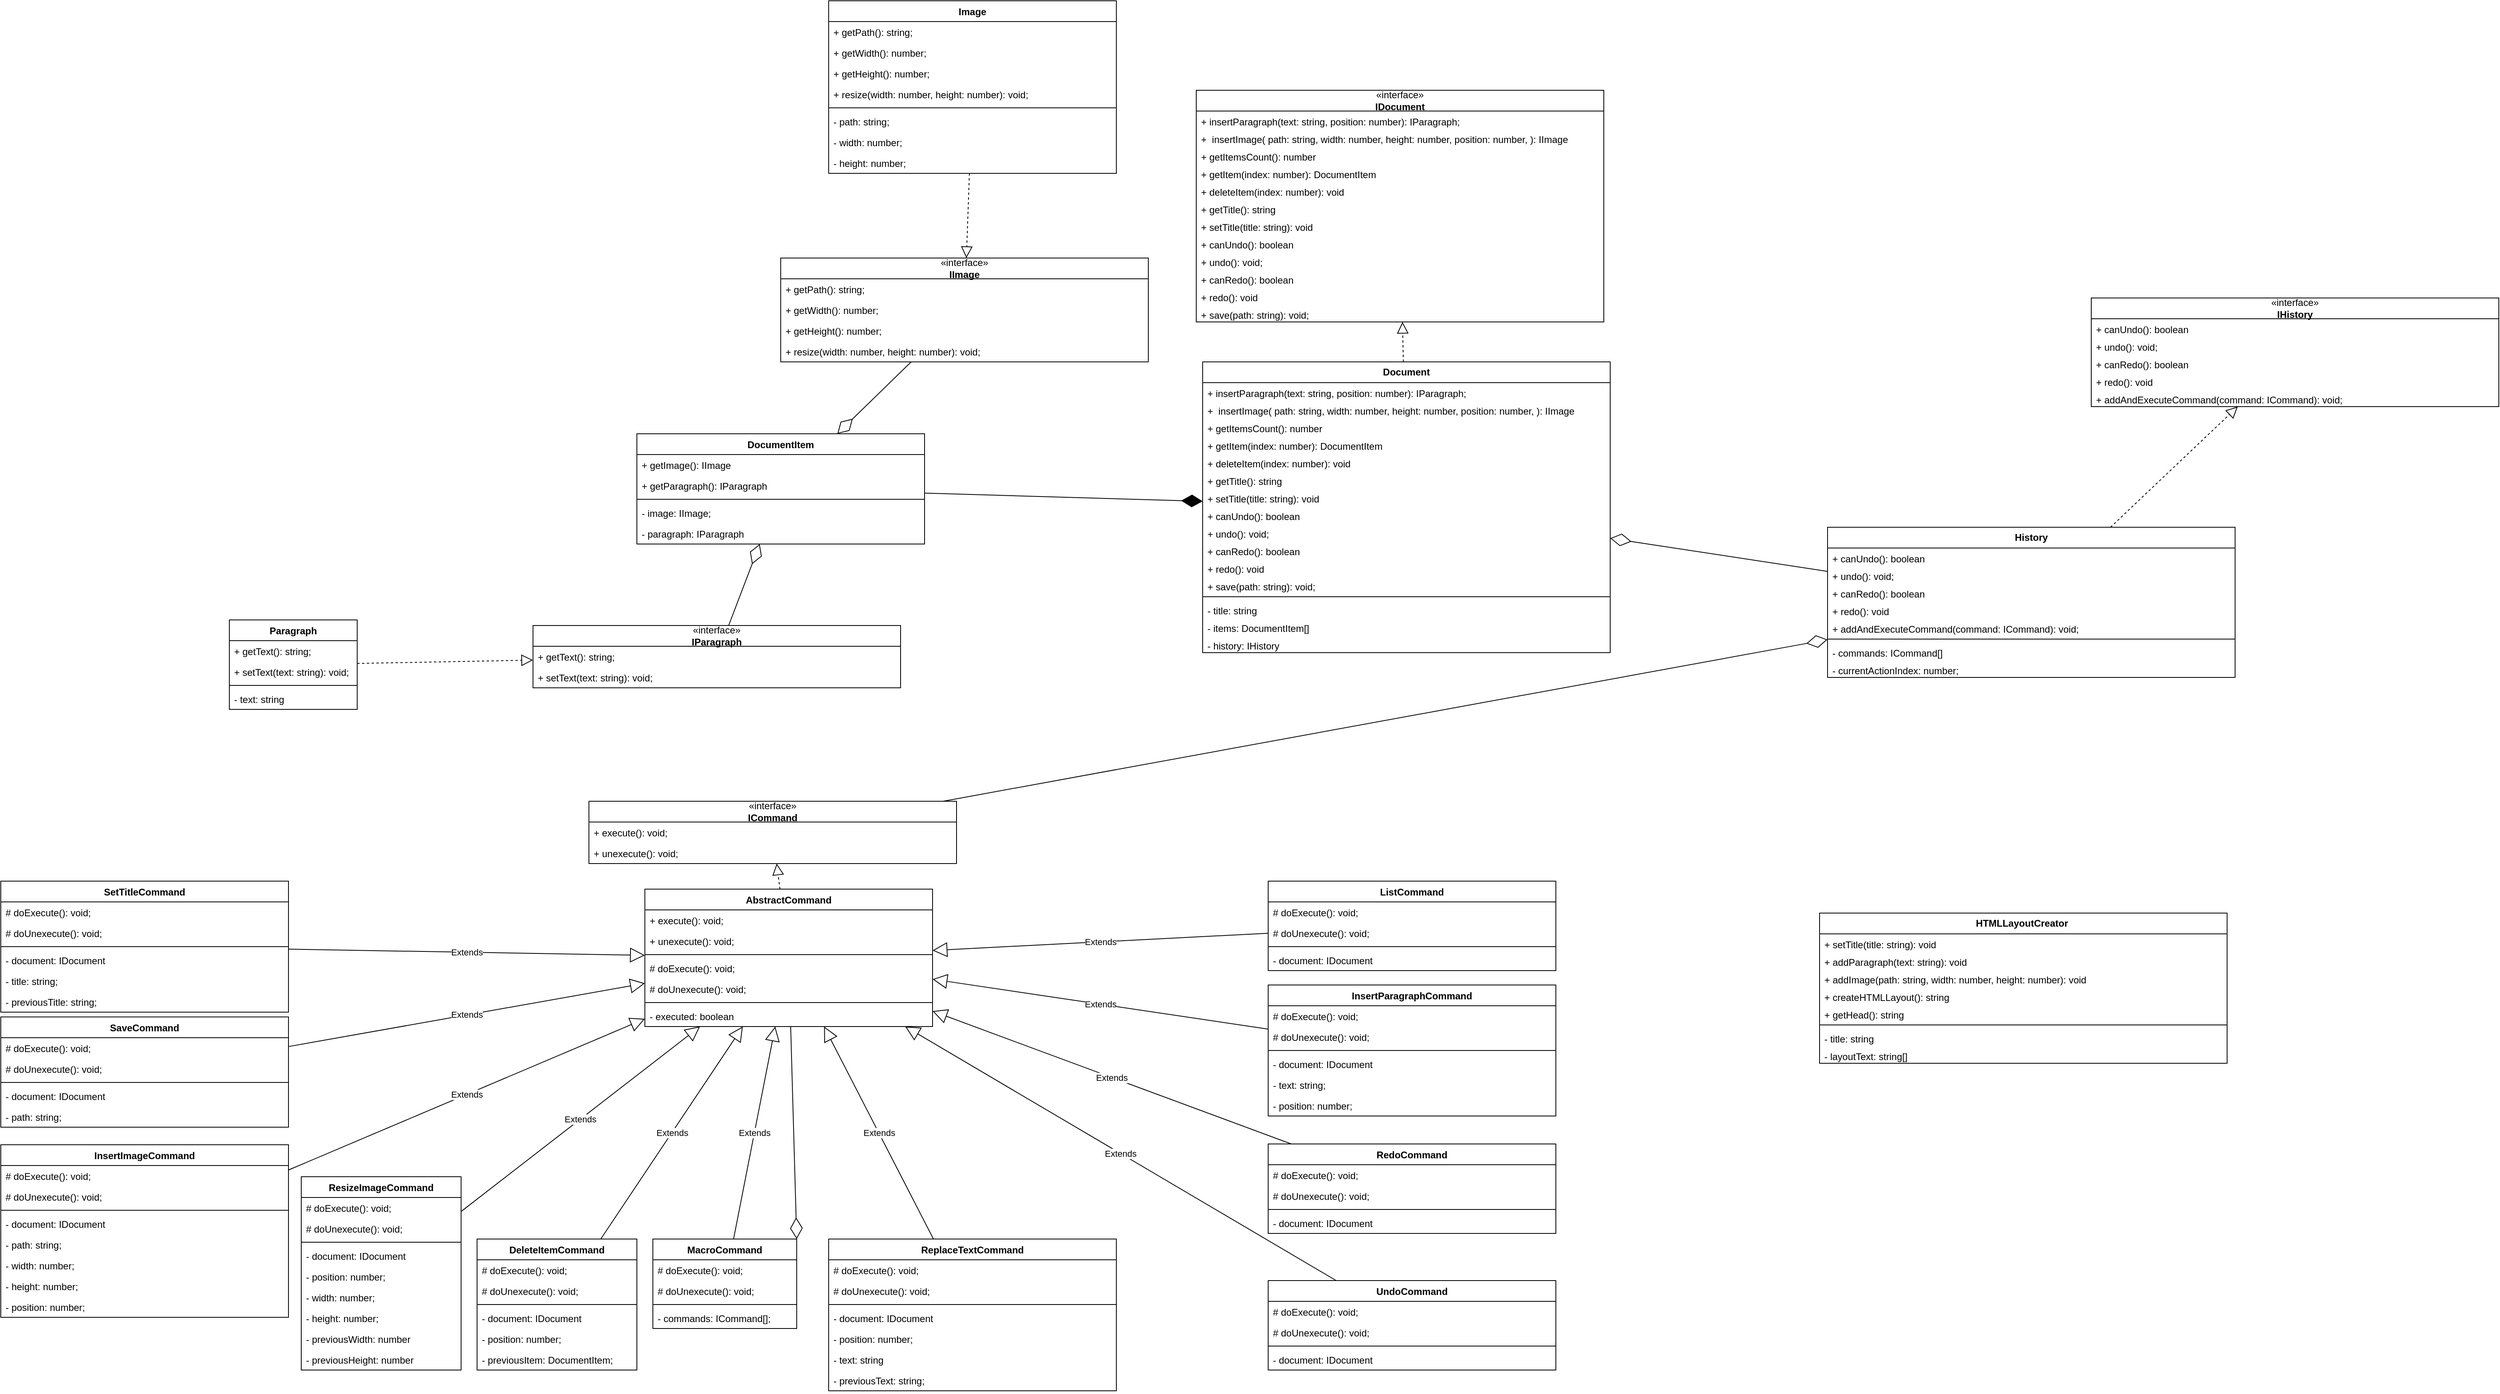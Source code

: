 <mxfile version="22.0.6" type="device">
  <diagram name="Страница — 1" id="gSmI_S-WL2qwlcynhp8G">
    <mxGraphModel dx="1687" dy="2068" grid="1" gridSize="10" guides="1" tooltips="1" connect="1" arrows="1" fold="1" page="1" pageScale="1" pageWidth="827" pageHeight="1169" math="0" shadow="0">
      <root>
        <mxCell id="0" />
        <mxCell id="1" parent="0" />
        <mxCell id="A21M22BNO2ODbD8kGbER-1" value="Paragraph" style="swimlane;fontStyle=1;align=center;verticalAlign=top;childLayout=stackLayout;horizontal=1;startSize=26;horizontalStack=0;resizeParent=1;resizeParentMax=0;resizeLast=0;collapsible=1;marginBottom=0;whiteSpace=wrap;html=1;" vertex="1" parent="1">
          <mxGeometry x="340" y="513" width="160" height="112" as="geometry" />
        </mxCell>
        <mxCell id="A21M22BNO2ODbD8kGbER-2" value="+&amp;nbsp;getText(): string;" style="text;strokeColor=none;fillColor=none;align=left;verticalAlign=top;spacingLeft=4;spacingRight=4;overflow=hidden;rotatable=0;points=[[0,0.5],[1,0.5]];portConstraint=eastwest;whiteSpace=wrap;html=1;" vertex="1" parent="A21M22BNO2ODbD8kGbER-1">
          <mxGeometry y="26" width="160" height="26" as="geometry" />
        </mxCell>
        <mxCell id="A21M22BNO2ODbD8kGbER-14" value="+ setText(text: string): void;" style="text;strokeColor=none;fillColor=none;align=left;verticalAlign=top;spacingLeft=4;spacingRight=4;overflow=hidden;rotatable=0;points=[[0,0.5],[1,0.5]];portConstraint=eastwest;whiteSpace=wrap;html=1;" vertex="1" parent="A21M22BNO2ODbD8kGbER-1">
          <mxGeometry y="52" width="160" height="26" as="geometry" />
        </mxCell>
        <mxCell id="A21M22BNO2ODbD8kGbER-3" value="" style="line;strokeWidth=1;fillColor=none;align=left;verticalAlign=middle;spacingTop=-1;spacingLeft=3;spacingRight=3;rotatable=0;labelPosition=right;points=[];portConstraint=eastwest;strokeColor=inherit;" vertex="1" parent="A21M22BNO2ODbD8kGbER-1">
          <mxGeometry y="78" width="160" height="8" as="geometry" />
        </mxCell>
        <mxCell id="A21M22BNO2ODbD8kGbER-4" value="- text: string" style="text;strokeColor=none;fillColor=none;align=left;verticalAlign=top;spacingLeft=4;spacingRight=4;overflow=hidden;rotatable=0;points=[[0,0.5],[1,0.5]];portConstraint=eastwest;whiteSpace=wrap;html=1;" vertex="1" parent="A21M22BNO2ODbD8kGbER-1">
          <mxGeometry y="86" width="160" height="26" as="geometry" />
        </mxCell>
        <mxCell id="A21M22BNO2ODbD8kGbER-9" value="«interface»&lt;br style=&quot;border-color: var(--border-color);&quot;&gt;&lt;b&gt;IParagraph&lt;/b&gt;" style="swimlane;fontStyle=0;childLayout=stackLayout;horizontal=1;startSize=26;fillColor=none;horizontalStack=0;resizeParent=1;resizeParentMax=0;resizeLast=0;collapsible=1;marginBottom=0;whiteSpace=wrap;html=1;" vertex="1" parent="1">
          <mxGeometry x="720" y="520" width="460" height="78" as="geometry" />
        </mxCell>
        <mxCell id="A21M22BNO2ODbD8kGbER-10" value="+&amp;nbsp;getText(): string;" style="text;strokeColor=none;fillColor=none;align=left;verticalAlign=top;spacingLeft=4;spacingRight=4;overflow=hidden;rotatable=0;points=[[0,0.5],[1,0.5]];portConstraint=eastwest;whiteSpace=wrap;html=1;" vertex="1" parent="A21M22BNO2ODbD8kGbER-9">
          <mxGeometry y="26" width="460" height="26" as="geometry" />
        </mxCell>
        <mxCell id="A21M22BNO2ODbD8kGbER-11" value="+ setText(text: string): void;" style="text;strokeColor=none;fillColor=none;align=left;verticalAlign=top;spacingLeft=4;spacingRight=4;overflow=hidden;rotatable=0;points=[[0,0.5],[1,0.5]];portConstraint=eastwest;whiteSpace=wrap;html=1;" vertex="1" parent="A21M22BNO2ODbD8kGbER-9">
          <mxGeometry y="52" width="460" height="26" as="geometry" />
        </mxCell>
        <mxCell id="A21M22BNO2ODbD8kGbER-13" value="" style="endArrow=block;dashed=1;endFill=0;endSize=12;html=1;rounded=0;" edge="1" parent="1" source="A21M22BNO2ODbD8kGbER-1" target="A21M22BNO2ODbD8kGbER-9">
          <mxGeometry width="160" relative="1" as="geometry">
            <mxPoint x="650" y="310" as="sourcePoint" />
            <mxPoint x="810" y="310" as="targetPoint" />
          </mxGeometry>
        </mxCell>
        <mxCell id="A21M22BNO2ODbD8kGbER-15" value="Image" style="swimlane;fontStyle=1;align=center;verticalAlign=top;childLayout=stackLayout;horizontal=1;startSize=26;horizontalStack=0;resizeParent=1;resizeParentMax=0;resizeLast=0;collapsible=1;marginBottom=0;whiteSpace=wrap;html=1;" vertex="1" parent="1">
          <mxGeometry x="1090" y="-262" width="360" height="216" as="geometry" />
        </mxCell>
        <mxCell id="A21M22BNO2ODbD8kGbER-26" value="+&amp;nbsp;getPath(): string;&amp;nbsp;" style="text;strokeColor=none;fillColor=none;align=left;verticalAlign=top;spacingLeft=4;spacingRight=4;overflow=hidden;rotatable=0;points=[[0,0.5],[1,0.5]];portConstraint=eastwest;whiteSpace=wrap;html=1;" vertex="1" parent="A21M22BNO2ODbD8kGbER-15">
          <mxGeometry y="26" width="360" height="26" as="geometry" />
        </mxCell>
        <mxCell id="A21M22BNO2ODbD8kGbER-27" value="+ getWidth(): number;&amp;nbsp;" style="text;strokeColor=none;fillColor=none;align=left;verticalAlign=top;spacingLeft=4;spacingRight=4;overflow=hidden;rotatable=0;points=[[0,0.5],[1,0.5]];portConstraint=eastwest;whiteSpace=wrap;html=1;" vertex="1" parent="A21M22BNO2ODbD8kGbER-15">
          <mxGeometry y="52" width="360" height="26" as="geometry" />
        </mxCell>
        <mxCell id="A21M22BNO2ODbD8kGbER-28" value="+ getHeight(): number;&amp;nbsp;" style="text;strokeColor=none;fillColor=none;align=left;verticalAlign=top;spacingLeft=4;spacingRight=4;overflow=hidden;rotatable=0;points=[[0,0.5],[1,0.5]];portConstraint=eastwest;whiteSpace=wrap;html=1;" vertex="1" parent="A21M22BNO2ODbD8kGbER-15">
          <mxGeometry y="78" width="360" height="26" as="geometry" />
        </mxCell>
        <mxCell id="A21M22BNO2ODbD8kGbER-29" value="+ resize(width: number, height: number): void;" style="text;strokeColor=none;fillColor=none;align=left;verticalAlign=top;spacingLeft=4;spacingRight=4;overflow=hidden;rotatable=0;points=[[0,0.5],[1,0.5]];portConstraint=eastwest;whiteSpace=wrap;html=1;" vertex="1" parent="A21M22BNO2ODbD8kGbER-15">
          <mxGeometry y="104" width="360" height="26" as="geometry" />
        </mxCell>
        <mxCell id="A21M22BNO2ODbD8kGbER-18" value="" style="line;strokeWidth=1;fillColor=none;align=left;verticalAlign=middle;spacingTop=-1;spacingLeft=3;spacingRight=3;rotatable=0;labelPosition=right;points=[];portConstraint=eastwest;strokeColor=inherit;" vertex="1" parent="A21M22BNO2ODbD8kGbER-15">
          <mxGeometry y="130" width="360" height="8" as="geometry" />
        </mxCell>
        <mxCell id="A21M22BNO2ODbD8kGbER-19" value="-&amp;nbsp;path: string;" style="text;strokeColor=none;fillColor=none;align=left;verticalAlign=top;spacingLeft=4;spacingRight=4;overflow=hidden;rotatable=0;points=[[0,0.5],[1,0.5]];portConstraint=eastwest;whiteSpace=wrap;html=1;" vertex="1" parent="A21M22BNO2ODbD8kGbER-15">
          <mxGeometry y="138" width="360" height="26" as="geometry" />
        </mxCell>
        <mxCell id="A21M22BNO2ODbD8kGbER-30" value="-&amp;nbsp;width: number;" style="text;strokeColor=none;fillColor=none;align=left;verticalAlign=top;spacingLeft=4;spacingRight=4;overflow=hidden;rotatable=0;points=[[0,0.5],[1,0.5]];portConstraint=eastwest;whiteSpace=wrap;html=1;" vertex="1" parent="A21M22BNO2ODbD8kGbER-15">
          <mxGeometry y="164" width="360" height="26" as="geometry" />
        </mxCell>
        <mxCell id="A21M22BNO2ODbD8kGbER-31" value="-&amp;nbsp;height: number;" style="text;strokeColor=none;fillColor=none;align=left;verticalAlign=top;spacingLeft=4;spacingRight=4;overflow=hidden;rotatable=0;points=[[0,0.5],[1,0.5]];portConstraint=eastwest;whiteSpace=wrap;html=1;" vertex="1" parent="A21M22BNO2ODbD8kGbER-15">
          <mxGeometry y="190" width="360" height="26" as="geometry" />
        </mxCell>
        <mxCell id="A21M22BNO2ODbD8kGbER-20" value="«interface»&lt;br style=&quot;border-color: var(--border-color);&quot;&gt;&lt;b&gt;IImage&lt;/b&gt;" style="swimlane;fontStyle=0;childLayout=stackLayout;horizontal=1;startSize=26;fillColor=none;horizontalStack=0;resizeParent=1;resizeParentMax=0;resizeLast=0;collapsible=1;marginBottom=0;whiteSpace=wrap;html=1;" vertex="1" parent="1">
          <mxGeometry x="1030" y="60" width="460" height="130" as="geometry" />
        </mxCell>
        <mxCell id="A21M22BNO2ODbD8kGbER-21" value="+&amp;nbsp;getPath(): string;&amp;nbsp;" style="text;strokeColor=none;fillColor=none;align=left;verticalAlign=top;spacingLeft=4;spacingRight=4;overflow=hidden;rotatable=0;points=[[0,0.5],[1,0.5]];portConstraint=eastwest;whiteSpace=wrap;html=1;" vertex="1" parent="A21M22BNO2ODbD8kGbER-20">
          <mxGeometry y="26" width="460" height="26" as="geometry" />
        </mxCell>
        <mxCell id="A21M22BNO2ODbD8kGbER-22" value="+ getWidth(): number;&amp;nbsp;" style="text;strokeColor=none;fillColor=none;align=left;verticalAlign=top;spacingLeft=4;spacingRight=4;overflow=hidden;rotatable=0;points=[[0,0.5],[1,0.5]];portConstraint=eastwest;whiteSpace=wrap;html=1;" vertex="1" parent="A21M22BNO2ODbD8kGbER-20">
          <mxGeometry y="52" width="460" height="26" as="geometry" />
        </mxCell>
        <mxCell id="A21M22BNO2ODbD8kGbER-24" value="+ getHeight(): number;&amp;nbsp;" style="text;strokeColor=none;fillColor=none;align=left;verticalAlign=top;spacingLeft=4;spacingRight=4;overflow=hidden;rotatable=0;points=[[0,0.5],[1,0.5]];portConstraint=eastwest;whiteSpace=wrap;html=1;" vertex="1" parent="A21M22BNO2ODbD8kGbER-20">
          <mxGeometry y="78" width="460" height="26" as="geometry" />
        </mxCell>
        <mxCell id="A21M22BNO2ODbD8kGbER-25" value="+ resize(width: number, height: number): void;" style="text;strokeColor=none;fillColor=none;align=left;verticalAlign=top;spacingLeft=4;spacingRight=4;overflow=hidden;rotatable=0;points=[[0,0.5],[1,0.5]];portConstraint=eastwest;whiteSpace=wrap;html=1;" vertex="1" parent="A21M22BNO2ODbD8kGbER-20">
          <mxGeometry y="104" width="460" height="26" as="geometry" />
        </mxCell>
        <mxCell id="A21M22BNO2ODbD8kGbER-23" value="" style="endArrow=block;dashed=1;endFill=0;endSize=12;html=1;rounded=0;" edge="1" source="A21M22BNO2ODbD8kGbER-15" target="A21M22BNO2ODbD8kGbER-20" parent="1">
          <mxGeometry width="160" relative="1" as="geometry">
            <mxPoint x="1100" y="-450" as="sourcePoint" />
            <mxPoint x="1260" y="-450" as="targetPoint" />
          </mxGeometry>
        </mxCell>
        <mxCell id="A21M22BNO2ODbD8kGbER-32" value="DocumentItem" style="swimlane;fontStyle=1;align=center;verticalAlign=top;childLayout=stackLayout;horizontal=1;startSize=26;horizontalStack=0;resizeParent=1;resizeParentMax=0;resizeLast=0;collapsible=1;marginBottom=0;whiteSpace=wrap;html=1;" vertex="1" parent="1">
          <mxGeometry x="850" y="280" width="360" height="138" as="geometry" />
        </mxCell>
        <mxCell id="A21M22BNO2ODbD8kGbER-33" value="+ getImage(): IImage" style="text;strokeColor=none;fillColor=none;align=left;verticalAlign=top;spacingLeft=4;spacingRight=4;overflow=hidden;rotatable=0;points=[[0,0.5],[1,0.5]];portConstraint=eastwest;whiteSpace=wrap;html=1;" vertex="1" parent="A21M22BNO2ODbD8kGbER-32">
          <mxGeometry y="26" width="360" height="26" as="geometry" />
        </mxCell>
        <mxCell id="A21M22BNO2ODbD8kGbER-34" value="+ getParagraph(): IParagraph" style="text;strokeColor=none;fillColor=none;align=left;verticalAlign=top;spacingLeft=4;spacingRight=4;overflow=hidden;rotatable=0;points=[[0,0.5],[1,0.5]];portConstraint=eastwest;whiteSpace=wrap;html=1;" vertex="1" parent="A21M22BNO2ODbD8kGbER-32">
          <mxGeometry y="52" width="360" height="26" as="geometry" />
        </mxCell>
        <mxCell id="A21M22BNO2ODbD8kGbER-37" value="" style="line;strokeWidth=1;fillColor=none;align=left;verticalAlign=middle;spacingTop=-1;spacingLeft=3;spacingRight=3;rotatable=0;labelPosition=right;points=[];portConstraint=eastwest;strokeColor=inherit;" vertex="1" parent="A21M22BNO2ODbD8kGbER-32">
          <mxGeometry y="78" width="360" height="8" as="geometry" />
        </mxCell>
        <mxCell id="A21M22BNO2ODbD8kGbER-38" value="-&amp;nbsp;image: IImage;" style="text;strokeColor=none;fillColor=none;align=left;verticalAlign=top;spacingLeft=4;spacingRight=4;overflow=hidden;rotatable=0;points=[[0,0.5],[1,0.5]];portConstraint=eastwest;whiteSpace=wrap;html=1;" vertex="1" parent="A21M22BNO2ODbD8kGbER-32">
          <mxGeometry y="86" width="360" height="26" as="geometry" />
        </mxCell>
        <mxCell id="A21M22BNO2ODbD8kGbER-39" value="- paragraph: IParagraph" style="text;strokeColor=none;fillColor=none;align=left;verticalAlign=top;spacingLeft=4;spacingRight=4;overflow=hidden;rotatable=0;points=[[0,0.5],[1,0.5]];portConstraint=eastwest;whiteSpace=wrap;html=1;" vertex="1" parent="A21M22BNO2ODbD8kGbER-32">
          <mxGeometry y="112" width="360" height="26" as="geometry" />
        </mxCell>
        <mxCell id="A21M22BNO2ODbD8kGbER-41" value="«interface»&lt;br style=&quot;border-color: var(--border-color);&quot;&gt;&lt;b&gt;ICommand&lt;/b&gt;" style="swimlane;fontStyle=0;childLayout=stackLayout;horizontal=1;startSize=26;fillColor=none;horizontalStack=0;resizeParent=1;resizeParentMax=0;resizeLast=0;collapsible=1;marginBottom=0;whiteSpace=wrap;html=1;" vertex="1" parent="1">
          <mxGeometry x="790" y="740" width="460" height="78" as="geometry" />
        </mxCell>
        <mxCell id="A21M22BNO2ODbD8kGbER-42" value="+&amp;nbsp;execute(): void;" style="text;strokeColor=none;fillColor=none;align=left;verticalAlign=top;spacingLeft=4;spacingRight=4;overflow=hidden;rotatable=0;points=[[0,0.5],[1,0.5]];portConstraint=eastwest;whiteSpace=wrap;html=1;" vertex="1" parent="A21M22BNO2ODbD8kGbER-41">
          <mxGeometry y="26" width="460" height="26" as="geometry" />
        </mxCell>
        <mxCell id="A21M22BNO2ODbD8kGbER-43" value="+ unexecute(): void;" style="text;strokeColor=none;fillColor=none;align=left;verticalAlign=top;spacingLeft=4;spacingRight=4;overflow=hidden;rotatable=0;points=[[0,0.5],[1,0.5]];portConstraint=eastwest;whiteSpace=wrap;html=1;" vertex="1" parent="A21M22BNO2ODbD8kGbER-41">
          <mxGeometry y="52" width="460" height="26" as="geometry" />
        </mxCell>
        <mxCell id="A21M22BNO2ODbD8kGbER-46" value="AbstractCommand" style="swimlane;fontStyle=1;align=center;verticalAlign=top;childLayout=stackLayout;horizontal=1;startSize=26;horizontalStack=0;resizeParent=1;resizeParentMax=0;resizeLast=0;collapsible=1;marginBottom=0;whiteSpace=wrap;html=1;" vertex="1" parent="1">
          <mxGeometry x="860" y="850" width="360" height="172" as="geometry" />
        </mxCell>
        <mxCell id="A21M22BNO2ODbD8kGbER-52" value="+&amp;nbsp;execute(): void;" style="text;strokeColor=none;fillColor=none;align=left;verticalAlign=top;spacingLeft=4;spacingRight=4;overflow=hidden;rotatable=0;points=[[0,0.5],[1,0.5]];portConstraint=eastwest;whiteSpace=wrap;html=1;" vertex="1" parent="A21M22BNO2ODbD8kGbER-46">
          <mxGeometry y="26" width="360" height="26" as="geometry" />
        </mxCell>
        <mxCell id="A21M22BNO2ODbD8kGbER-53" value="+ unexecute(): void;" style="text;strokeColor=none;fillColor=none;align=left;verticalAlign=top;spacingLeft=4;spacingRight=4;overflow=hidden;rotatable=0;points=[[0,0.5],[1,0.5]];portConstraint=eastwest;whiteSpace=wrap;html=1;" vertex="1" parent="A21M22BNO2ODbD8kGbER-46">
          <mxGeometry y="52" width="360" height="26" as="geometry" />
        </mxCell>
        <mxCell id="A21M22BNO2ODbD8kGbER-54" value="" style="line;strokeWidth=1;fillColor=none;align=left;verticalAlign=middle;spacingTop=-1;spacingLeft=3;spacingRight=3;rotatable=0;labelPosition=right;points=[];portConstraint=eastwest;strokeColor=inherit;" vertex="1" parent="A21M22BNO2ODbD8kGbER-46">
          <mxGeometry y="78" width="360" height="8" as="geometry" />
        </mxCell>
        <mxCell id="A21M22BNO2ODbD8kGbER-47" value="# doExecute(): void;" style="text;strokeColor=none;fillColor=none;align=left;verticalAlign=top;spacingLeft=4;spacingRight=4;overflow=hidden;rotatable=0;points=[[0,0.5],[1,0.5]];portConstraint=eastwest;whiteSpace=wrap;html=1;" vertex="1" parent="A21M22BNO2ODbD8kGbER-46">
          <mxGeometry y="86" width="360" height="26" as="geometry" />
        </mxCell>
        <mxCell id="A21M22BNO2ODbD8kGbER-48" value="# doUnexecute(): void;" style="text;strokeColor=none;fillColor=none;align=left;verticalAlign=top;spacingLeft=4;spacingRight=4;overflow=hidden;rotatable=0;points=[[0,0.5],[1,0.5]];portConstraint=eastwest;whiteSpace=wrap;html=1;" vertex="1" parent="A21M22BNO2ODbD8kGbER-46">
          <mxGeometry y="112" width="360" height="26" as="geometry" />
        </mxCell>
        <mxCell id="A21M22BNO2ODbD8kGbER-49" value="" style="line;strokeWidth=1;fillColor=none;align=left;verticalAlign=middle;spacingTop=-1;spacingLeft=3;spacingRight=3;rotatable=0;labelPosition=right;points=[];portConstraint=eastwest;strokeColor=inherit;" vertex="1" parent="A21M22BNO2ODbD8kGbER-46">
          <mxGeometry y="138" width="360" height="8" as="geometry" />
        </mxCell>
        <mxCell id="A21M22BNO2ODbD8kGbER-50" value="-&amp;nbsp;executed: boolean" style="text;strokeColor=none;fillColor=none;align=left;verticalAlign=top;spacingLeft=4;spacingRight=4;overflow=hidden;rotatable=0;points=[[0,0.5],[1,0.5]];portConstraint=eastwest;whiteSpace=wrap;html=1;" vertex="1" parent="A21M22BNO2ODbD8kGbER-46">
          <mxGeometry y="146" width="360" height="26" as="geometry" />
        </mxCell>
        <mxCell id="A21M22BNO2ODbD8kGbER-55" value="" style="endArrow=block;dashed=1;endFill=0;endSize=12;html=1;rounded=0;" edge="1" parent="1" source="A21M22BNO2ODbD8kGbER-46" target="A21M22BNO2ODbD8kGbER-41">
          <mxGeometry width="160" relative="1" as="geometry">
            <mxPoint x="830" y="810" as="sourcePoint" />
            <mxPoint x="990" y="810" as="targetPoint" />
          </mxGeometry>
        </mxCell>
        <mxCell id="A21M22BNO2ODbD8kGbER-56" value="InsertImageCommand" style="swimlane;fontStyle=1;align=center;verticalAlign=top;childLayout=stackLayout;horizontal=1;startSize=26;horizontalStack=0;resizeParent=1;resizeParentMax=0;resizeLast=0;collapsible=1;marginBottom=0;whiteSpace=wrap;html=1;" vertex="1" parent="1">
          <mxGeometry x="54" y="1170" width="360" height="216" as="geometry" />
        </mxCell>
        <mxCell id="A21M22BNO2ODbD8kGbER-60" value="# doExecute(): void;" style="text;strokeColor=none;fillColor=none;align=left;verticalAlign=top;spacingLeft=4;spacingRight=4;overflow=hidden;rotatable=0;points=[[0,0.5],[1,0.5]];portConstraint=eastwest;whiteSpace=wrap;html=1;" vertex="1" parent="A21M22BNO2ODbD8kGbER-56">
          <mxGeometry y="26" width="360" height="26" as="geometry" />
        </mxCell>
        <mxCell id="A21M22BNO2ODbD8kGbER-61" value="# doUnexecute(): void;" style="text;strokeColor=none;fillColor=none;align=left;verticalAlign=top;spacingLeft=4;spacingRight=4;overflow=hidden;rotatable=0;points=[[0,0.5],[1,0.5]];portConstraint=eastwest;whiteSpace=wrap;html=1;" vertex="1" parent="A21M22BNO2ODbD8kGbER-56">
          <mxGeometry y="52" width="360" height="26" as="geometry" />
        </mxCell>
        <mxCell id="A21M22BNO2ODbD8kGbER-62" value="" style="line;strokeWidth=1;fillColor=none;align=left;verticalAlign=middle;spacingTop=-1;spacingLeft=3;spacingRight=3;rotatable=0;labelPosition=right;points=[];portConstraint=eastwest;strokeColor=inherit;" vertex="1" parent="A21M22BNO2ODbD8kGbER-56">
          <mxGeometry y="78" width="360" height="8" as="geometry" />
        </mxCell>
        <mxCell id="A21M22BNO2ODbD8kGbER-63" value="- document: IDocument" style="text;strokeColor=none;fillColor=none;align=left;verticalAlign=top;spacingLeft=4;spacingRight=4;overflow=hidden;rotatable=0;points=[[0,0.5],[1,0.5]];portConstraint=eastwest;whiteSpace=wrap;html=1;" vertex="1" parent="A21M22BNO2ODbD8kGbER-56">
          <mxGeometry y="86" width="360" height="26" as="geometry" />
        </mxCell>
        <mxCell id="A21M22BNO2ODbD8kGbER-65" value="- path: string;" style="text;strokeColor=none;fillColor=none;align=left;verticalAlign=top;spacingLeft=4;spacingRight=4;overflow=hidden;rotatable=0;points=[[0,0.5],[1,0.5]];portConstraint=eastwest;whiteSpace=wrap;html=1;" vertex="1" parent="A21M22BNO2ODbD8kGbER-56">
          <mxGeometry y="112" width="360" height="26" as="geometry" />
        </mxCell>
        <mxCell id="A21M22BNO2ODbD8kGbER-66" value="- width: number;" style="text;strokeColor=none;fillColor=none;align=left;verticalAlign=top;spacingLeft=4;spacingRight=4;overflow=hidden;rotatable=0;points=[[0,0.5],[1,0.5]];portConstraint=eastwest;whiteSpace=wrap;html=1;" vertex="1" parent="A21M22BNO2ODbD8kGbER-56">
          <mxGeometry y="138" width="360" height="26" as="geometry" />
        </mxCell>
        <mxCell id="A21M22BNO2ODbD8kGbER-67" value="- height: number;" style="text;strokeColor=none;fillColor=none;align=left;verticalAlign=top;spacingLeft=4;spacingRight=4;overflow=hidden;rotatable=0;points=[[0,0.5],[1,0.5]];portConstraint=eastwest;whiteSpace=wrap;html=1;" vertex="1" parent="A21M22BNO2ODbD8kGbER-56">
          <mxGeometry y="164" width="360" height="26" as="geometry" />
        </mxCell>
        <mxCell id="A21M22BNO2ODbD8kGbER-68" value="-&amp;nbsp;position: number;" style="text;strokeColor=none;fillColor=none;align=left;verticalAlign=top;spacingLeft=4;spacingRight=4;overflow=hidden;rotatable=0;points=[[0,0.5],[1,0.5]];portConstraint=eastwest;whiteSpace=wrap;html=1;" vertex="1" parent="A21M22BNO2ODbD8kGbER-56">
          <mxGeometry y="190" width="360" height="26" as="geometry" />
        </mxCell>
        <mxCell id="A21M22BNO2ODbD8kGbER-69" value="Extends" style="endArrow=block;endSize=16;endFill=0;html=1;rounded=0;" edge="1" parent="1" source="A21M22BNO2ODbD8kGbER-56" target="A21M22BNO2ODbD8kGbER-46">
          <mxGeometry width="160" relative="1" as="geometry">
            <mxPoint x="830" y="930" as="sourcePoint" />
            <mxPoint x="990" y="930" as="targetPoint" />
          </mxGeometry>
        </mxCell>
        <mxCell id="A21M22BNO2ODbD8kGbER-70" value="DeleteItemCommand" style="swimlane;fontStyle=1;align=center;verticalAlign=top;childLayout=stackLayout;horizontal=1;startSize=26;horizontalStack=0;resizeParent=1;resizeParentMax=0;resizeLast=0;collapsible=1;marginBottom=0;whiteSpace=wrap;html=1;" vertex="1" parent="1">
          <mxGeometry x="650" y="1288" width="200" height="164" as="geometry" />
        </mxCell>
        <mxCell id="A21M22BNO2ODbD8kGbER-71" value="# doExecute(): void;" style="text;strokeColor=none;fillColor=none;align=left;verticalAlign=top;spacingLeft=4;spacingRight=4;overflow=hidden;rotatable=0;points=[[0,0.5],[1,0.5]];portConstraint=eastwest;whiteSpace=wrap;html=1;" vertex="1" parent="A21M22BNO2ODbD8kGbER-70">
          <mxGeometry y="26" width="200" height="26" as="geometry" />
        </mxCell>
        <mxCell id="A21M22BNO2ODbD8kGbER-72" value="# doUnexecute(): void;" style="text;strokeColor=none;fillColor=none;align=left;verticalAlign=top;spacingLeft=4;spacingRight=4;overflow=hidden;rotatable=0;points=[[0,0.5],[1,0.5]];portConstraint=eastwest;whiteSpace=wrap;html=1;" vertex="1" parent="A21M22BNO2ODbD8kGbER-70">
          <mxGeometry y="52" width="200" height="26" as="geometry" />
        </mxCell>
        <mxCell id="A21M22BNO2ODbD8kGbER-73" value="" style="line;strokeWidth=1;fillColor=none;align=left;verticalAlign=middle;spacingTop=-1;spacingLeft=3;spacingRight=3;rotatable=0;labelPosition=right;points=[];portConstraint=eastwest;strokeColor=inherit;" vertex="1" parent="A21M22BNO2ODbD8kGbER-70">
          <mxGeometry y="78" width="200" height="8" as="geometry" />
        </mxCell>
        <mxCell id="A21M22BNO2ODbD8kGbER-74" value="- document: IDocument" style="text;strokeColor=none;fillColor=none;align=left;verticalAlign=top;spacingLeft=4;spacingRight=4;overflow=hidden;rotatable=0;points=[[0,0.5],[1,0.5]];portConstraint=eastwest;whiteSpace=wrap;html=1;" vertex="1" parent="A21M22BNO2ODbD8kGbER-70">
          <mxGeometry y="86" width="200" height="26" as="geometry" />
        </mxCell>
        <mxCell id="A21M22BNO2ODbD8kGbER-78" value="-&amp;nbsp;position: number;" style="text;strokeColor=none;fillColor=none;align=left;verticalAlign=top;spacingLeft=4;spacingRight=4;overflow=hidden;rotatable=0;points=[[0,0.5],[1,0.5]];portConstraint=eastwest;whiteSpace=wrap;html=1;" vertex="1" parent="A21M22BNO2ODbD8kGbER-70">
          <mxGeometry y="112" width="200" height="26" as="geometry" />
        </mxCell>
        <mxCell id="A21M22BNO2ODbD8kGbER-77" value="-&amp;nbsp;previousItem: DocumentItem;" style="text;strokeColor=none;fillColor=none;align=left;verticalAlign=top;spacingLeft=4;spacingRight=4;overflow=hidden;rotatable=0;points=[[0,0.5],[1,0.5]];portConstraint=eastwest;whiteSpace=wrap;html=1;" vertex="1" parent="A21M22BNO2ODbD8kGbER-70">
          <mxGeometry y="138" width="200" height="26" as="geometry" />
        </mxCell>
        <mxCell id="A21M22BNO2ODbD8kGbER-79" value="InsertParagraphCommand" style="swimlane;fontStyle=1;align=center;verticalAlign=top;childLayout=stackLayout;horizontal=1;startSize=26;horizontalStack=0;resizeParent=1;resizeParentMax=0;resizeLast=0;collapsible=1;marginBottom=0;whiteSpace=wrap;html=1;" vertex="1" parent="1">
          <mxGeometry x="1640" y="970" width="360" height="164" as="geometry" />
        </mxCell>
        <mxCell id="A21M22BNO2ODbD8kGbER-80" value="# doExecute(): void;" style="text;strokeColor=none;fillColor=none;align=left;verticalAlign=top;spacingLeft=4;spacingRight=4;overflow=hidden;rotatable=0;points=[[0,0.5],[1,0.5]];portConstraint=eastwest;whiteSpace=wrap;html=1;" vertex="1" parent="A21M22BNO2ODbD8kGbER-79">
          <mxGeometry y="26" width="360" height="26" as="geometry" />
        </mxCell>
        <mxCell id="A21M22BNO2ODbD8kGbER-81" value="# doUnexecute(): void;" style="text;strokeColor=none;fillColor=none;align=left;verticalAlign=top;spacingLeft=4;spacingRight=4;overflow=hidden;rotatable=0;points=[[0,0.5],[1,0.5]];portConstraint=eastwest;whiteSpace=wrap;html=1;" vertex="1" parent="A21M22BNO2ODbD8kGbER-79">
          <mxGeometry y="52" width="360" height="26" as="geometry" />
        </mxCell>
        <mxCell id="A21M22BNO2ODbD8kGbER-82" value="" style="line;strokeWidth=1;fillColor=none;align=left;verticalAlign=middle;spacingTop=-1;spacingLeft=3;spacingRight=3;rotatable=0;labelPosition=right;points=[];portConstraint=eastwest;strokeColor=inherit;" vertex="1" parent="A21M22BNO2ODbD8kGbER-79">
          <mxGeometry y="78" width="360" height="8" as="geometry" />
        </mxCell>
        <mxCell id="A21M22BNO2ODbD8kGbER-83" value="- document: IDocument" style="text;strokeColor=none;fillColor=none;align=left;verticalAlign=top;spacingLeft=4;spacingRight=4;overflow=hidden;rotatable=0;points=[[0,0.5],[1,0.5]];portConstraint=eastwest;whiteSpace=wrap;html=1;" vertex="1" parent="A21M22BNO2ODbD8kGbER-79">
          <mxGeometry y="86" width="360" height="26" as="geometry" />
        </mxCell>
        <mxCell id="A21M22BNO2ODbD8kGbER-84" value="- text: string;" style="text;strokeColor=none;fillColor=none;align=left;verticalAlign=top;spacingLeft=4;spacingRight=4;overflow=hidden;rotatable=0;points=[[0,0.5],[1,0.5]];portConstraint=eastwest;whiteSpace=wrap;html=1;" vertex="1" parent="A21M22BNO2ODbD8kGbER-79">
          <mxGeometry y="112" width="360" height="26" as="geometry" />
        </mxCell>
        <mxCell id="A21M22BNO2ODbD8kGbER-87" value="-&amp;nbsp;position: number;" style="text;strokeColor=none;fillColor=none;align=left;verticalAlign=top;spacingLeft=4;spacingRight=4;overflow=hidden;rotatable=0;points=[[0,0.5],[1,0.5]];portConstraint=eastwest;whiteSpace=wrap;html=1;" vertex="1" parent="A21M22BNO2ODbD8kGbER-79">
          <mxGeometry y="138" width="360" height="26" as="geometry" />
        </mxCell>
        <mxCell id="A21M22BNO2ODbD8kGbER-88" value="ListCommand" style="swimlane;fontStyle=1;align=center;verticalAlign=top;childLayout=stackLayout;horizontal=1;startSize=26;horizontalStack=0;resizeParent=1;resizeParentMax=0;resizeLast=0;collapsible=1;marginBottom=0;whiteSpace=wrap;html=1;" vertex="1" parent="1">
          <mxGeometry x="1640" y="840" width="360" height="112" as="geometry" />
        </mxCell>
        <mxCell id="A21M22BNO2ODbD8kGbER-89" value="# doExecute(): void;" style="text;strokeColor=none;fillColor=none;align=left;verticalAlign=top;spacingLeft=4;spacingRight=4;overflow=hidden;rotatable=0;points=[[0,0.5],[1,0.5]];portConstraint=eastwest;whiteSpace=wrap;html=1;" vertex="1" parent="A21M22BNO2ODbD8kGbER-88">
          <mxGeometry y="26" width="360" height="26" as="geometry" />
        </mxCell>
        <mxCell id="A21M22BNO2ODbD8kGbER-90" value="# doUnexecute(): void;" style="text;strokeColor=none;fillColor=none;align=left;verticalAlign=top;spacingLeft=4;spacingRight=4;overflow=hidden;rotatable=0;points=[[0,0.5],[1,0.5]];portConstraint=eastwest;whiteSpace=wrap;html=1;" vertex="1" parent="A21M22BNO2ODbD8kGbER-88">
          <mxGeometry y="52" width="360" height="26" as="geometry" />
        </mxCell>
        <mxCell id="A21M22BNO2ODbD8kGbER-91" value="" style="line;strokeWidth=1;fillColor=none;align=left;verticalAlign=middle;spacingTop=-1;spacingLeft=3;spacingRight=3;rotatable=0;labelPosition=right;points=[];portConstraint=eastwest;strokeColor=inherit;" vertex="1" parent="A21M22BNO2ODbD8kGbER-88">
          <mxGeometry y="78" width="360" height="8" as="geometry" />
        </mxCell>
        <mxCell id="A21M22BNO2ODbD8kGbER-92" value="- document: IDocument" style="text;strokeColor=none;fillColor=none;align=left;verticalAlign=top;spacingLeft=4;spacingRight=4;overflow=hidden;rotatable=0;points=[[0,0.5],[1,0.5]];portConstraint=eastwest;whiteSpace=wrap;html=1;" vertex="1" parent="A21M22BNO2ODbD8kGbER-88">
          <mxGeometry y="86" width="360" height="26" as="geometry" />
        </mxCell>
        <mxCell id="A21M22BNO2ODbD8kGbER-98" value="MacroCommand" style="swimlane;fontStyle=1;align=center;verticalAlign=top;childLayout=stackLayout;horizontal=1;startSize=26;horizontalStack=0;resizeParent=1;resizeParentMax=0;resizeLast=0;collapsible=1;marginBottom=0;whiteSpace=wrap;html=1;" vertex="1" parent="1">
          <mxGeometry x="870" y="1288" width="180" height="112" as="geometry" />
        </mxCell>
        <mxCell id="A21M22BNO2ODbD8kGbER-99" value="# doExecute(): void;" style="text;strokeColor=none;fillColor=none;align=left;verticalAlign=top;spacingLeft=4;spacingRight=4;overflow=hidden;rotatable=0;points=[[0,0.5],[1,0.5]];portConstraint=eastwest;whiteSpace=wrap;html=1;" vertex="1" parent="A21M22BNO2ODbD8kGbER-98">
          <mxGeometry y="26" width="180" height="26" as="geometry" />
        </mxCell>
        <mxCell id="A21M22BNO2ODbD8kGbER-100" value="# doUnexecute(): void;" style="text;strokeColor=none;fillColor=none;align=left;verticalAlign=top;spacingLeft=4;spacingRight=4;overflow=hidden;rotatable=0;points=[[0,0.5],[1,0.5]];portConstraint=eastwest;whiteSpace=wrap;html=1;" vertex="1" parent="A21M22BNO2ODbD8kGbER-98">
          <mxGeometry y="52" width="180" height="26" as="geometry" />
        </mxCell>
        <mxCell id="A21M22BNO2ODbD8kGbER-101" value="" style="line;strokeWidth=1;fillColor=none;align=left;verticalAlign=middle;spacingTop=-1;spacingLeft=3;spacingRight=3;rotatable=0;labelPosition=right;points=[];portConstraint=eastwest;strokeColor=inherit;" vertex="1" parent="A21M22BNO2ODbD8kGbER-98">
          <mxGeometry y="78" width="180" height="8" as="geometry" />
        </mxCell>
        <mxCell id="A21M22BNO2ODbD8kGbER-102" value="-&amp;nbsp;commands: ICommand[];" style="text;strokeColor=none;fillColor=none;align=left;verticalAlign=top;spacingLeft=4;spacingRight=4;overflow=hidden;rotatable=0;points=[[0,0.5],[1,0.5]];portConstraint=eastwest;whiteSpace=wrap;html=1;" vertex="1" parent="A21M22BNO2ODbD8kGbER-98">
          <mxGeometry y="86" width="180" height="26" as="geometry" />
        </mxCell>
        <mxCell id="A21M22BNO2ODbD8kGbER-104" value="RedoCommand" style="swimlane;fontStyle=1;align=center;verticalAlign=top;childLayout=stackLayout;horizontal=1;startSize=26;horizontalStack=0;resizeParent=1;resizeParentMax=0;resizeLast=0;collapsible=1;marginBottom=0;whiteSpace=wrap;html=1;" vertex="1" parent="1">
          <mxGeometry x="1640" y="1169" width="360" height="112" as="geometry" />
        </mxCell>
        <mxCell id="A21M22BNO2ODbD8kGbER-105" value="# doExecute(): void;" style="text;strokeColor=none;fillColor=none;align=left;verticalAlign=top;spacingLeft=4;spacingRight=4;overflow=hidden;rotatable=0;points=[[0,0.5],[1,0.5]];portConstraint=eastwest;whiteSpace=wrap;html=1;" vertex="1" parent="A21M22BNO2ODbD8kGbER-104">
          <mxGeometry y="26" width="360" height="26" as="geometry" />
        </mxCell>
        <mxCell id="A21M22BNO2ODbD8kGbER-106" value="# doUnexecute(): void;" style="text;strokeColor=none;fillColor=none;align=left;verticalAlign=top;spacingLeft=4;spacingRight=4;overflow=hidden;rotatable=0;points=[[0,0.5],[1,0.5]];portConstraint=eastwest;whiteSpace=wrap;html=1;" vertex="1" parent="A21M22BNO2ODbD8kGbER-104">
          <mxGeometry y="52" width="360" height="26" as="geometry" />
        </mxCell>
        <mxCell id="A21M22BNO2ODbD8kGbER-107" value="" style="line;strokeWidth=1;fillColor=none;align=left;verticalAlign=middle;spacingTop=-1;spacingLeft=3;spacingRight=3;rotatable=0;labelPosition=right;points=[];portConstraint=eastwest;strokeColor=inherit;" vertex="1" parent="A21M22BNO2ODbD8kGbER-104">
          <mxGeometry y="78" width="360" height="8" as="geometry" />
        </mxCell>
        <mxCell id="A21M22BNO2ODbD8kGbER-108" value="- document: IDocument" style="text;strokeColor=none;fillColor=none;align=left;verticalAlign=top;spacingLeft=4;spacingRight=4;overflow=hidden;rotatable=0;points=[[0,0.5],[1,0.5]];portConstraint=eastwest;whiteSpace=wrap;html=1;" vertex="1" parent="A21M22BNO2ODbD8kGbER-104">
          <mxGeometry y="86" width="360" height="26" as="geometry" />
        </mxCell>
        <mxCell id="A21M22BNO2ODbD8kGbER-111" value="UndoCommand" style="swimlane;fontStyle=1;align=center;verticalAlign=top;childLayout=stackLayout;horizontal=1;startSize=26;horizontalStack=0;resizeParent=1;resizeParentMax=0;resizeLast=0;collapsible=1;marginBottom=0;whiteSpace=wrap;html=1;" vertex="1" parent="1">
          <mxGeometry x="1640" y="1340" width="360" height="112" as="geometry" />
        </mxCell>
        <mxCell id="A21M22BNO2ODbD8kGbER-112" value="# doExecute(): void;" style="text;strokeColor=none;fillColor=none;align=left;verticalAlign=top;spacingLeft=4;spacingRight=4;overflow=hidden;rotatable=0;points=[[0,0.5],[1,0.5]];portConstraint=eastwest;whiteSpace=wrap;html=1;" vertex="1" parent="A21M22BNO2ODbD8kGbER-111">
          <mxGeometry y="26" width="360" height="26" as="geometry" />
        </mxCell>
        <mxCell id="A21M22BNO2ODbD8kGbER-113" value="# doUnexecute(): void;" style="text;strokeColor=none;fillColor=none;align=left;verticalAlign=top;spacingLeft=4;spacingRight=4;overflow=hidden;rotatable=0;points=[[0,0.5],[1,0.5]];portConstraint=eastwest;whiteSpace=wrap;html=1;" vertex="1" parent="A21M22BNO2ODbD8kGbER-111">
          <mxGeometry y="52" width="360" height="26" as="geometry" />
        </mxCell>
        <mxCell id="A21M22BNO2ODbD8kGbER-114" value="" style="line;strokeWidth=1;fillColor=none;align=left;verticalAlign=middle;spacingTop=-1;spacingLeft=3;spacingRight=3;rotatable=0;labelPosition=right;points=[];portConstraint=eastwest;strokeColor=inherit;" vertex="1" parent="A21M22BNO2ODbD8kGbER-111">
          <mxGeometry y="78" width="360" height="8" as="geometry" />
        </mxCell>
        <mxCell id="A21M22BNO2ODbD8kGbER-115" value="- document: IDocument" style="text;strokeColor=none;fillColor=none;align=left;verticalAlign=top;spacingLeft=4;spacingRight=4;overflow=hidden;rotatable=0;points=[[0,0.5],[1,0.5]];portConstraint=eastwest;whiteSpace=wrap;html=1;" vertex="1" parent="A21M22BNO2ODbD8kGbER-111">
          <mxGeometry y="86" width="360" height="26" as="geometry" />
        </mxCell>
        <mxCell id="A21M22BNO2ODbD8kGbER-116" value="ReplaceTextCommand" style="swimlane;fontStyle=1;align=center;verticalAlign=top;childLayout=stackLayout;horizontal=1;startSize=26;horizontalStack=0;resizeParent=1;resizeParentMax=0;resizeLast=0;collapsible=1;marginBottom=0;whiteSpace=wrap;html=1;" vertex="1" parent="1">
          <mxGeometry x="1090" y="1288" width="360" height="190" as="geometry" />
        </mxCell>
        <mxCell id="A21M22BNO2ODbD8kGbER-117" value="# doExecute(): void;" style="text;strokeColor=none;fillColor=none;align=left;verticalAlign=top;spacingLeft=4;spacingRight=4;overflow=hidden;rotatable=0;points=[[0,0.5],[1,0.5]];portConstraint=eastwest;whiteSpace=wrap;html=1;" vertex="1" parent="A21M22BNO2ODbD8kGbER-116">
          <mxGeometry y="26" width="360" height="26" as="geometry" />
        </mxCell>
        <mxCell id="A21M22BNO2ODbD8kGbER-118" value="# doUnexecute(): void;" style="text;strokeColor=none;fillColor=none;align=left;verticalAlign=top;spacingLeft=4;spacingRight=4;overflow=hidden;rotatable=0;points=[[0,0.5],[1,0.5]];portConstraint=eastwest;whiteSpace=wrap;html=1;" vertex="1" parent="A21M22BNO2ODbD8kGbER-116">
          <mxGeometry y="52" width="360" height="26" as="geometry" />
        </mxCell>
        <mxCell id="A21M22BNO2ODbD8kGbER-119" value="" style="line;strokeWidth=1;fillColor=none;align=left;verticalAlign=middle;spacingTop=-1;spacingLeft=3;spacingRight=3;rotatable=0;labelPosition=right;points=[];portConstraint=eastwest;strokeColor=inherit;" vertex="1" parent="A21M22BNO2ODbD8kGbER-116">
          <mxGeometry y="78" width="360" height="8" as="geometry" />
        </mxCell>
        <mxCell id="A21M22BNO2ODbD8kGbER-120" value="- document: IDocument" style="text;strokeColor=none;fillColor=none;align=left;verticalAlign=top;spacingLeft=4;spacingRight=4;overflow=hidden;rotatable=0;points=[[0,0.5],[1,0.5]];portConstraint=eastwest;whiteSpace=wrap;html=1;" vertex="1" parent="A21M22BNO2ODbD8kGbER-116">
          <mxGeometry y="86" width="360" height="26" as="geometry" />
        </mxCell>
        <mxCell id="A21M22BNO2ODbD8kGbER-121" value="-&amp;nbsp;position: number;" style="text;strokeColor=none;fillColor=none;align=left;verticalAlign=top;spacingLeft=4;spacingRight=4;overflow=hidden;rotatable=0;points=[[0,0.5],[1,0.5]];portConstraint=eastwest;whiteSpace=wrap;html=1;" vertex="1" parent="A21M22BNO2ODbD8kGbER-116">
          <mxGeometry y="112" width="360" height="26" as="geometry" />
        </mxCell>
        <mxCell id="A21M22BNO2ODbD8kGbER-122" value="- text: string" style="text;strokeColor=none;fillColor=none;align=left;verticalAlign=top;spacingLeft=4;spacingRight=4;overflow=hidden;rotatable=0;points=[[0,0.5],[1,0.5]];portConstraint=eastwest;whiteSpace=wrap;html=1;" vertex="1" parent="A21M22BNO2ODbD8kGbER-116">
          <mxGeometry y="138" width="360" height="26" as="geometry" />
        </mxCell>
        <mxCell id="A21M22BNO2ODbD8kGbER-123" value="-&amp;nbsp;previousText: string;" style="text;strokeColor=none;fillColor=none;align=left;verticalAlign=top;spacingLeft=4;spacingRight=4;overflow=hidden;rotatable=0;points=[[0,0.5],[1,0.5]];portConstraint=eastwest;whiteSpace=wrap;html=1;" vertex="1" parent="A21M22BNO2ODbD8kGbER-116">
          <mxGeometry y="164" width="360" height="26" as="geometry" />
        </mxCell>
        <mxCell id="A21M22BNO2ODbD8kGbER-124" value="ResizeImageCommand" style="swimlane;fontStyle=1;align=center;verticalAlign=top;childLayout=stackLayout;horizontal=1;startSize=26;horizontalStack=0;resizeParent=1;resizeParentMax=0;resizeLast=0;collapsible=1;marginBottom=0;whiteSpace=wrap;html=1;" vertex="1" parent="1">
          <mxGeometry x="430" y="1210" width="200" height="242" as="geometry" />
        </mxCell>
        <mxCell id="A21M22BNO2ODbD8kGbER-125" value="# doExecute(): void;" style="text;strokeColor=none;fillColor=none;align=left;verticalAlign=top;spacingLeft=4;spacingRight=4;overflow=hidden;rotatable=0;points=[[0,0.5],[1,0.5]];portConstraint=eastwest;whiteSpace=wrap;html=1;" vertex="1" parent="A21M22BNO2ODbD8kGbER-124">
          <mxGeometry y="26" width="200" height="26" as="geometry" />
        </mxCell>
        <mxCell id="A21M22BNO2ODbD8kGbER-126" value="# doUnexecute(): void;" style="text;strokeColor=none;fillColor=none;align=left;verticalAlign=top;spacingLeft=4;spacingRight=4;overflow=hidden;rotatable=0;points=[[0,0.5],[1,0.5]];portConstraint=eastwest;whiteSpace=wrap;html=1;" vertex="1" parent="A21M22BNO2ODbD8kGbER-124">
          <mxGeometry y="52" width="200" height="26" as="geometry" />
        </mxCell>
        <mxCell id="A21M22BNO2ODbD8kGbER-127" value="" style="line;strokeWidth=1;fillColor=none;align=left;verticalAlign=middle;spacingTop=-1;spacingLeft=3;spacingRight=3;rotatable=0;labelPosition=right;points=[];portConstraint=eastwest;strokeColor=inherit;" vertex="1" parent="A21M22BNO2ODbD8kGbER-124">
          <mxGeometry y="78" width="200" height="8" as="geometry" />
        </mxCell>
        <mxCell id="A21M22BNO2ODbD8kGbER-128" value="- document: IDocument" style="text;strokeColor=none;fillColor=none;align=left;verticalAlign=top;spacingLeft=4;spacingRight=4;overflow=hidden;rotatable=0;points=[[0,0.5],[1,0.5]];portConstraint=eastwest;whiteSpace=wrap;html=1;" vertex="1" parent="A21M22BNO2ODbD8kGbER-124">
          <mxGeometry y="86" width="200" height="26" as="geometry" />
        </mxCell>
        <mxCell id="A21M22BNO2ODbD8kGbER-132" value="-&amp;nbsp;position: number;" style="text;strokeColor=none;fillColor=none;align=left;verticalAlign=top;spacingLeft=4;spacingRight=4;overflow=hidden;rotatable=0;points=[[0,0.5],[1,0.5]];portConstraint=eastwest;whiteSpace=wrap;html=1;" vertex="1" parent="A21M22BNO2ODbD8kGbER-124">
          <mxGeometry y="112" width="200" height="26" as="geometry" />
        </mxCell>
        <mxCell id="A21M22BNO2ODbD8kGbER-130" value="- width: number;" style="text;strokeColor=none;fillColor=none;align=left;verticalAlign=top;spacingLeft=4;spacingRight=4;overflow=hidden;rotatable=0;points=[[0,0.5],[1,0.5]];portConstraint=eastwest;whiteSpace=wrap;html=1;" vertex="1" parent="A21M22BNO2ODbD8kGbER-124">
          <mxGeometry y="138" width="200" height="26" as="geometry" />
        </mxCell>
        <mxCell id="A21M22BNO2ODbD8kGbER-131" value="- height: number;" style="text;strokeColor=none;fillColor=none;align=left;verticalAlign=top;spacingLeft=4;spacingRight=4;overflow=hidden;rotatable=0;points=[[0,0.5],[1,0.5]];portConstraint=eastwest;whiteSpace=wrap;html=1;" vertex="1" parent="A21M22BNO2ODbD8kGbER-124">
          <mxGeometry y="164" width="200" height="26" as="geometry" />
        </mxCell>
        <mxCell id="A21M22BNO2ODbD8kGbER-129" value="- previousWidth: number" style="text;strokeColor=none;fillColor=none;align=left;verticalAlign=top;spacingLeft=4;spacingRight=4;overflow=hidden;rotatable=0;points=[[0,0.5],[1,0.5]];portConstraint=eastwest;whiteSpace=wrap;html=1;" vertex="1" parent="A21M22BNO2ODbD8kGbER-124">
          <mxGeometry y="190" width="200" height="26" as="geometry" />
        </mxCell>
        <mxCell id="A21M22BNO2ODbD8kGbER-133" value="- previousHeight: number" style="text;strokeColor=none;fillColor=none;align=left;verticalAlign=top;spacingLeft=4;spacingRight=4;overflow=hidden;rotatable=0;points=[[0,0.5],[1,0.5]];portConstraint=eastwest;whiteSpace=wrap;html=1;" vertex="1" parent="A21M22BNO2ODbD8kGbER-124">
          <mxGeometry y="216" width="200" height="26" as="geometry" />
        </mxCell>
        <mxCell id="A21M22BNO2ODbD8kGbER-134" value="SaveCommand" style="swimlane;fontStyle=1;align=center;verticalAlign=top;childLayout=stackLayout;horizontal=1;startSize=26;horizontalStack=0;resizeParent=1;resizeParentMax=0;resizeLast=0;collapsible=1;marginBottom=0;whiteSpace=wrap;html=1;" vertex="1" parent="1">
          <mxGeometry x="54" y="1010" width="360" height="138" as="geometry" />
        </mxCell>
        <mxCell id="A21M22BNO2ODbD8kGbER-135" value="# doExecute(): void;" style="text;strokeColor=none;fillColor=none;align=left;verticalAlign=top;spacingLeft=4;spacingRight=4;overflow=hidden;rotatable=0;points=[[0,0.5],[1,0.5]];portConstraint=eastwest;whiteSpace=wrap;html=1;" vertex="1" parent="A21M22BNO2ODbD8kGbER-134">
          <mxGeometry y="26" width="360" height="26" as="geometry" />
        </mxCell>
        <mxCell id="A21M22BNO2ODbD8kGbER-136" value="# doUnexecute(): void;" style="text;strokeColor=none;fillColor=none;align=left;verticalAlign=top;spacingLeft=4;spacingRight=4;overflow=hidden;rotatable=0;points=[[0,0.5],[1,0.5]];portConstraint=eastwest;whiteSpace=wrap;html=1;" vertex="1" parent="A21M22BNO2ODbD8kGbER-134">
          <mxGeometry y="52" width="360" height="26" as="geometry" />
        </mxCell>
        <mxCell id="A21M22BNO2ODbD8kGbER-137" value="" style="line;strokeWidth=1;fillColor=none;align=left;verticalAlign=middle;spacingTop=-1;spacingLeft=3;spacingRight=3;rotatable=0;labelPosition=right;points=[];portConstraint=eastwest;strokeColor=inherit;" vertex="1" parent="A21M22BNO2ODbD8kGbER-134">
          <mxGeometry y="78" width="360" height="8" as="geometry" />
        </mxCell>
        <mxCell id="A21M22BNO2ODbD8kGbER-138" value="- document: IDocument" style="text;strokeColor=none;fillColor=none;align=left;verticalAlign=top;spacingLeft=4;spacingRight=4;overflow=hidden;rotatable=0;points=[[0,0.5],[1,0.5]];portConstraint=eastwest;whiteSpace=wrap;html=1;" vertex="1" parent="A21M22BNO2ODbD8kGbER-134">
          <mxGeometry y="86" width="360" height="26" as="geometry" />
        </mxCell>
        <mxCell id="A21M22BNO2ODbD8kGbER-139" value="- path: string;" style="text;strokeColor=none;fillColor=none;align=left;verticalAlign=top;spacingLeft=4;spacingRight=4;overflow=hidden;rotatable=0;points=[[0,0.5],[1,0.5]];portConstraint=eastwest;whiteSpace=wrap;html=1;" vertex="1" parent="A21M22BNO2ODbD8kGbER-134">
          <mxGeometry y="112" width="360" height="26" as="geometry" />
        </mxCell>
        <mxCell id="A21M22BNO2ODbD8kGbER-143" value="SetTitleCommand" style="swimlane;fontStyle=1;align=center;verticalAlign=top;childLayout=stackLayout;horizontal=1;startSize=26;horizontalStack=0;resizeParent=1;resizeParentMax=0;resizeLast=0;collapsible=1;marginBottom=0;whiteSpace=wrap;html=1;" vertex="1" parent="1">
          <mxGeometry x="54" y="840" width="360" height="164" as="geometry" />
        </mxCell>
        <mxCell id="A21M22BNO2ODbD8kGbER-144" value="# doExecute(): void;" style="text;strokeColor=none;fillColor=none;align=left;verticalAlign=top;spacingLeft=4;spacingRight=4;overflow=hidden;rotatable=0;points=[[0,0.5],[1,0.5]];portConstraint=eastwest;whiteSpace=wrap;html=1;" vertex="1" parent="A21M22BNO2ODbD8kGbER-143">
          <mxGeometry y="26" width="360" height="26" as="geometry" />
        </mxCell>
        <mxCell id="A21M22BNO2ODbD8kGbER-145" value="# doUnexecute(): void;" style="text;strokeColor=none;fillColor=none;align=left;verticalAlign=top;spacingLeft=4;spacingRight=4;overflow=hidden;rotatable=0;points=[[0,0.5],[1,0.5]];portConstraint=eastwest;whiteSpace=wrap;html=1;" vertex="1" parent="A21M22BNO2ODbD8kGbER-143">
          <mxGeometry y="52" width="360" height="26" as="geometry" />
        </mxCell>
        <mxCell id="A21M22BNO2ODbD8kGbER-146" value="" style="line;strokeWidth=1;fillColor=none;align=left;verticalAlign=middle;spacingTop=-1;spacingLeft=3;spacingRight=3;rotatable=0;labelPosition=right;points=[];portConstraint=eastwest;strokeColor=inherit;" vertex="1" parent="A21M22BNO2ODbD8kGbER-143">
          <mxGeometry y="78" width="360" height="8" as="geometry" />
        </mxCell>
        <mxCell id="A21M22BNO2ODbD8kGbER-147" value="- document: IDocument" style="text;strokeColor=none;fillColor=none;align=left;verticalAlign=top;spacingLeft=4;spacingRight=4;overflow=hidden;rotatable=0;points=[[0,0.5],[1,0.5]];portConstraint=eastwest;whiteSpace=wrap;html=1;" vertex="1" parent="A21M22BNO2ODbD8kGbER-143">
          <mxGeometry y="86" width="360" height="26" as="geometry" />
        </mxCell>
        <mxCell id="A21M22BNO2ODbD8kGbER-148" value="- title: string;" style="text;strokeColor=none;fillColor=none;align=left;verticalAlign=top;spacingLeft=4;spacingRight=4;overflow=hidden;rotatable=0;points=[[0,0.5],[1,0.5]];portConstraint=eastwest;whiteSpace=wrap;html=1;" vertex="1" parent="A21M22BNO2ODbD8kGbER-143">
          <mxGeometry y="112" width="360" height="26" as="geometry" />
        </mxCell>
        <mxCell id="A21M22BNO2ODbD8kGbER-152" value="- previousTitle: string;" style="text;strokeColor=none;fillColor=none;align=left;verticalAlign=top;spacingLeft=4;spacingRight=4;overflow=hidden;rotatable=0;points=[[0,0.5],[1,0.5]];portConstraint=eastwest;whiteSpace=wrap;html=1;" vertex="1" parent="A21M22BNO2ODbD8kGbER-143">
          <mxGeometry y="138" width="360" height="26" as="geometry" />
        </mxCell>
        <mxCell id="A21M22BNO2ODbD8kGbER-153" value="Extends" style="endArrow=block;endSize=16;endFill=0;html=1;rounded=0;" edge="1" parent="1" source="A21M22BNO2ODbD8kGbER-143" target="A21M22BNO2ODbD8kGbER-46">
          <mxGeometry width="160" relative="1" as="geometry">
            <mxPoint x="709" y="1358" as="sourcePoint" />
            <mxPoint x="979" y="1032" as="targetPoint" />
          </mxGeometry>
        </mxCell>
        <mxCell id="A21M22BNO2ODbD8kGbER-154" value="Extends" style="endArrow=block;endSize=16;endFill=0;html=1;rounded=0;" edge="1" parent="1" source="A21M22BNO2ODbD8kGbER-134" target="A21M22BNO2ODbD8kGbER-46">
          <mxGeometry width="160" relative="1" as="geometry">
            <mxPoint x="720" y="969" as="sourcePoint" />
            <mxPoint x="870" y="959" as="targetPoint" />
          </mxGeometry>
        </mxCell>
        <mxCell id="A21M22BNO2ODbD8kGbER-155" value="Extends" style="endArrow=block;endSize=16;endFill=0;html=1;rounded=0;" edge="1" parent="1" source="A21M22BNO2ODbD8kGbER-70" target="A21M22BNO2ODbD8kGbER-46">
          <mxGeometry width="160" relative="1" as="geometry">
            <mxPoint x="310" y="1370" as="sourcePoint" />
            <mxPoint x="900" y="1032" as="targetPoint" />
          </mxGeometry>
        </mxCell>
        <mxCell id="A21M22BNO2ODbD8kGbER-156" value="Extends" style="endArrow=block;endSize=16;endFill=0;html=1;rounded=0;" edge="1" parent="1" source="A21M22BNO2ODbD8kGbER-79" target="A21M22BNO2ODbD8kGbER-46">
          <mxGeometry width="160" relative="1" as="geometry">
            <mxPoint x="1071" y="1150" as="sourcePoint" />
            <mxPoint x="1059" y="1032" as="targetPoint" />
          </mxGeometry>
        </mxCell>
        <mxCell id="A21M22BNO2ODbD8kGbER-157" value="Extends" style="endArrow=block;endSize=16;endFill=0;html=1;rounded=0;" edge="1" parent="1" source="A21M22BNO2ODbD8kGbER-88" target="A21M22BNO2ODbD8kGbER-46">
          <mxGeometry width="160" relative="1" as="geometry">
            <mxPoint x="1338" y="1124" as="sourcePoint" />
            <mxPoint x="1189" y="1032" as="targetPoint" />
          </mxGeometry>
        </mxCell>
        <mxCell id="A21M22BNO2ODbD8kGbER-159" value="Extends" style="endArrow=block;endSize=16;endFill=0;html=1;rounded=0;" edge="1" parent="1" source="A21M22BNO2ODbD8kGbER-124" target="A21M22BNO2ODbD8kGbER-46">
          <mxGeometry width="160" relative="1" as="geometry">
            <mxPoint x="424" y="1212" as="sourcePoint" />
            <mxPoint x="870" y="1022" as="targetPoint" />
          </mxGeometry>
        </mxCell>
        <mxCell id="A21M22BNO2ODbD8kGbER-160" value="Extends" style="endArrow=block;endSize=16;endFill=0;html=1;rounded=0;" edge="1" parent="1" source="A21M22BNO2ODbD8kGbER-98" target="A21M22BNO2ODbD8kGbER-46">
          <mxGeometry width="160" relative="1" as="geometry">
            <mxPoint x="815" y="1298" as="sourcePoint" />
            <mxPoint x="993" y="1032" as="targetPoint" />
          </mxGeometry>
        </mxCell>
        <mxCell id="A21M22BNO2ODbD8kGbER-161" value="Extends" style="endArrow=block;endSize=16;endFill=0;html=1;rounded=0;" edge="1" parent="1" source="A21M22BNO2ODbD8kGbER-104" target="A21M22BNO2ODbD8kGbER-46">
          <mxGeometry width="160" relative="1" as="geometry">
            <mxPoint x="1650" y="1035" as="sourcePoint" />
            <mxPoint x="1230" y="973" as="targetPoint" />
          </mxGeometry>
        </mxCell>
        <mxCell id="A21M22BNO2ODbD8kGbER-162" value="Extends" style="endArrow=block;endSize=16;endFill=0;html=1;rounded=0;" edge="1" parent="1" source="A21M22BNO2ODbD8kGbER-111" target="A21M22BNO2ODbD8kGbER-46">
          <mxGeometry width="160" relative="1" as="geometry">
            <mxPoint x="1679" y="1179" as="sourcePoint" />
            <mxPoint x="1230" y="1013" as="targetPoint" />
          </mxGeometry>
        </mxCell>
        <mxCell id="A21M22BNO2ODbD8kGbER-163" value="Extends" style="endArrow=block;endSize=16;endFill=0;html=1;rounded=0;" edge="1" parent="1" source="A21M22BNO2ODbD8kGbER-116" target="A21M22BNO2ODbD8kGbER-46">
          <mxGeometry width="160" relative="1" as="geometry">
            <mxPoint x="981" y="1298" as="sourcePoint" />
            <mxPoint x="1033" y="1032" as="targetPoint" />
          </mxGeometry>
        </mxCell>
        <mxCell id="A21M22BNO2ODbD8kGbER-164" value="" style="endArrow=diamondThin;endFill=0;endSize=24;html=1;rounded=0;entryX=1;entryY=0;entryDx=0;entryDy=0;" edge="1" parent="1" source="A21M22BNO2ODbD8kGbER-46" target="A21M22BNO2ODbD8kGbER-98">
          <mxGeometry width="160" relative="1" as="geometry">
            <mxPoint x="1070" y="1200" as="sourcePoint" />
            <mxPoint x="1230" y="1200" as="targetPoint" />
          </mxGeometry>
        </mxCell>
        <mxCell id="A21M22BNO2ODbD8kGbER-172" value="«interface»&lt;br style=&quot;border-color: var(--border-color);&quot;&gt;&lt;b&gt;IDocument&lt;/b&gt;" style="swimlane;fontStyle=0;childLayout=stackLayout;horizontal=1;startSize=26;fillColor=none;horizontalStack=0;resizeParent=1;resizeParentMax=0;resizeLast=0;collapsible=1;marginBottom=0;whiteSpace=wrap;html=1;" vertex="1" parent="1">
          <mxGeometry x="1550" y="-150" width="510" height="290" as="geometry" />
        </mxCell>
        <mxCell id="A21M22BNO2ODbD8kGbER-173" value="+ insertParagraph(text: string, position: number): IParagraph;" style="text;strokeColor=none;fillColor=none;align=left;verticalAlign=top;spacingLeft=4;spacingRight=4;overflow=hidden;rotatable=0;points=[[0,0.5],[1,0.5]];portConstraint=eastwest;whiteSpace=wrap;html=1;" vertex="1" parent="A21M22BNO2ODbD8kGbER-172">
          <mxGeometry y="26" width="510" height="22" as="geometry" />
        </mxCell>
        <mxCell id="A21M22BNO2ODbD8kGbER-177" value="+&amp;nbsp;&amp;nbsp;insertImage( path: string, width: number, height: number, position: number, ): IImage" style="text;strokeColor=none;fillColor=none;align=left;verticalAlign=top;spacingLeft=4;spacingRight=4;overflow=hidden;rotatable=0;points=[[0,0.5],[1,0.5]];portConstraint=eastwest;whiteSpace=wrap;html=1;" vertex="1" parent="A21M22BNO2ODbD8kGbER-172">
          <mxGeometry y="48" width="510" height="22" as="geometry" />
        </mxCell>
        <mxCell id="A21M22BNO2ODbD8kGbER-178" value="+ getItemsCount(): number" style="text;strokeColor=none;fillColor=none;align=left;verticalAlign=top;spacingLeft=4;spacingRight=4;overflow=hidden;rotatable=0;points=[[0,0.5],[1,0.5]];portConstraint=eastwest;whiteSpace=wrap;html=1;" vertex="1" parent="A21M22BNO2ODbD8kGbER-172">
          <mxGeometry y="70" width="510" height="22" as="geometry" />
        </mxCell>
        <mxCell id="A21M22BNO2ODbD8kGbER-179" value="+ getItem(index: number): DocumentItem" style="text;strokeColor=none;fillColor=none;align=left;verticalAlign=top;spacingLeft=4;spacingRight=4;overflow=hidden;rotatable=0;points=[[0,0.5],[1,0.5]];portConstraint=eastwest;whiteSpace=wrap;html=1;" vertex="1" parent="A21M22BNO2ODbD8kGbER-172">
          <mxGeometry y="92" width="510" height="22" as="geometry" />
        </mxCell>
        <mxCell id="A21M22BNO2ODbD8kGbER-180" value="+ deleteItem(index: number): void" style="text;strokeColor=none;fillColor=none;align=left;verticalAlign=top;spacingLeft=4;spacingRight=4;overflow=hidden;rotatable=0;points=[[0,0.5],[1,0.5]];portConstraint=eastwest;whiteSpace=wrap;html=1;" vertex="1" parent="A21M22BNO2ODbD8kGbER-172">
          <mxGeometry y="114" width="510" height="22" as="geometry" />
        </mxCell>
        <mxCell id="A21M22BNO2ODbD8kGbER-181" value="+ getTitle(): string" style="text;strokeColor=none;fillColor=none;align=left;verticalAlign=top;spacingLeft=4;spacingRight=4;overflow=hidden;rotatable=0;points=[[0,0.5],[1,0.5]];portConstraint=eastwest;whiteSpace=wrap;html=1;" vertex="1" parent="A21M22BNO2ODbD8kGbER-172">
          <mxGeometry y="136" width="510" height="22" as="geometry" />
        </mxCell>
        <mxCell id="A21M22BNO2ODbD8kGbER-182" value="+ setTitle(title: string): void" style="text;strokeColor=none;fillColor=none;align=left;verticalAlign=top;spacingLeft=4;spacingRight=4;overflow=hidden;rotatable=0;points=[[0,0.5],[1,0.5]];portConstraint=eastwest;whiteSpace=wrap;html=1;" vertex="1" parent="A21M22BNO2ODbD8kGbER-172">
          <mxGeometry y="158" width="510" height="22" as="geometry" />
        </mxCell>
        <mxCell id="A21M22BNO2ODbD8kGbER-183" value="+ canUndo(): boolean" style="text;strokeColor=none;fillColor=none;align=left;verticalAlign=top;spacingLeft=4;spacingRight=4;overflow=hidden;rotatable=0;points=[[0,0.5],[1,0.5]];portConstraint=eastwest;whiteSpace=wrap;html=1;" vertex="1" parent="A21M22BNO2ODbD8kGbER-172">
          <mxGeometry y="180" width="510" height="22" as="geometry" />
        </mxCell>
        <mxCell id="A21M22BNO2ODbD8kGbER-184" value="+ undo(): void;" style="text;strokeColor=none;fillColor=none;align=left;verticalAlign=top;spacingLeft=4;spacingRight=4;overflow=hidden;rotatable=0;points=[[0,0.5],[1,0.5]];portConstraint=eastwest;whiteSpace=wrap;html=1;" vertex="1" parent="A21M22BNO2ODbD8kGbER-172">
          <mxGeometry y="202" width="510" height="22" as="geometry" />
        </mxCell>
        <mxCell id="A21M22BNO2ODbD8kGbER-185" value="+ canRedo(): boolean" style="text;strokeColor=none;fillColor=none;align=left;verticalAlign=top;spacingLeft=4;spacingRight=4;overflow=hidden;rotatable=0;points=[[0,0.5],[1,0.5]];portConstraint=eastwest;whiteSpace=wrap;html=1;" vertex="1" parent="A21M22BNO2ODbD8kGbER-172">
          <mxGeometry y="224" width="510" height="22" as="geometry" />
        </mxCell>
        <mxCell id="A21M22BNO2ODbD8kGbER-186" value="+ redo(): void" style="text;strokeColor=none;fillColor=none;align=left;verticalAlign=top;spacingLeft=4;spacingRight=4;overflow=hidden;rotatable=0;points=[[0,0.5],[1,0.5]];portConstraint=eastwest;whiteSpace=wrap;html=1;" vertex="1" parent="A21M22BNO2ODbD8kGbER-172">
          <mxGeometry y="246" width="510" height="22" as="geometry" />
        </mxCell>
        <mxCell id="A21M22BNO2ODbD8kGbER-187" value="+ save(path: string): void;" style="text;strokeColor=none;fillColor=none;align=left;verticalAlign=top;spacingLeft=4;spacingRight=4;overflow=hidden;rotatable=0;points=[[0,0.5],[1,0.5]];portConstraint=eastwest;whiteSpace=wrap;html=1;" vertex="1" parent="A21M22BNO2ODbD8kGbER-172">
          <mxGeometry y="268" width="510" height="22" as="geometry" />
        </mxCell>
        <mxCell id="A21M22BNO2ODbD8kGbER-188" value="&lt;b&gt;Document&lt;/b&gt;" style="swimlane;fontStyle=0;childLayout=stackLayout;horizontal=1;startSize=26;fillColor=none;horizontalStack=0;resizeParent=1;resizeParentMax=0;resizeLast=0;collapsible=1;marginBottom=0;whiteSpace=wrap;html=1;" vertex="1" parent="1">
          <mxGeometry x="1558" y="190" width="510" height="364" as="geometry" />
        </mxCell>
        <mxCell id="A21M22BNO2ODbD8kGbER-189" value="+ insertParagraph(text: string, position: number): IParagraph;" style="text;strokeColor=none;fillColor=none;align=left;verticalAlign=top;spacingLeft=4;spacingRight=4;overflow=hidden;rotatable=0;points=[[0,0.5],[1,0.5]];portConstraint=eastwest;whiteSpace=wrap;html=1;" vertex="1" parent="A21M22BNO2ODbD8kGbER-188">
          <mxGeometry y="26" width="510" height="22" as="geometry" />
        </mxCell>
        <mxCell id="A21M22BNO2ODbD8kGbER-190" value="+&amp;nbsp;&amp;nbsp;insertImage( path: string, width: number, height: number, position: number, ): IImage" style="text;strokeColor=none;fillColor=none;align=left;verticalAlign=top;spacingLeft=4;spacingRight=4;overflow=hidden;rotatable=0;points=[[0,0.5],[1,0.5]];portConstraint=eastwest;whiteSpace=wrap;html=1;" vertex="1" parent="A21M22BNO2ODbD8kGbER-188">
          <mxGeometry y="48" width="510" height="22" as="geometry" />
        </mxCell>
        <mxCell id="A21M22BNO2ODbD8kGbER-191" value="+ getItemsCount(): number" style="text;strokeColor=none;fillColor=none;align=left;verticalAlign=top;spacingLeft=4;spacingRight=4;overflow=hidden;rotatable=0;points=[[0,0.5],[1,0.5]];portConstraint=eastwest;whiteSpace=wrap;html=1;" vertex="1" parent="A21M22BNO2ODbD8kGbER-188">
          <mxGeometry y="70" width="510" height="22" as="geometry" />
        </mxCell>
        <mxCell id="A21M22BNO2ODbD8kGbER-192" value="+ getItem(index: number): DocumentItem" style="text;strokeColor=none;fillColor=none;align=left;verticalAlign=top;spacingLeft=4;spacingRight=4;overflow=hidden;rotatable=0;points=[[0,0.5],[1,0.5]];portConstraint=eastwest;whiteSpace=wrap;html=1;" vertex="1" parent="A21M22BNO2ODbD8kGbER-188">
          <mxGeometry y="92" width="510" height="22" as="geometry" />
        </mxCell>
        <mxCell id="A21M22BNO2ODbD8kGbER-193" value="+ deleteItem(index: number): void" style="text;strokeColor=none;fillColor=none;align=left;verticalAlign=top;spacingLeft=4;spacingRight=4;overflow=hidden;rotatable=0;points=[[0,0.5],[1,0.5]];portConstraint=eastwest;whiteSpace=wrap;html=1;" vertex="1" parent="A21M22BNO2ODbD8kGbER-188">
          <mxGeometry y="114" width="510" height="22" as="geometry" />
        </mxCell>
        <mxCell id="A21M22BNO2ODbD8kGbER-194" value="+ getTitle(): string" style="text;strokeColor=none;fillColor=none;align=left;verticalAlign=top;spacingLeft=4;spacingRight=4;overflow=hidden;rotatable=0;points=[[0,0.5],[1,0.5]];portConstraint=eastwest;whiteSpace=wrap;html=1;" vertex="1" parent="A21M22BNO2ODbD8kGbER-188">
          <mxGeometry y="136" width="510" height="22" as="geometry" />
        </mxCell>
        <mxCell id="A21M22BNO2ODbD8kGbER-195" value="+ setTitle(title: string): void" style="text;strokeColor=none;fillColor=none;align=left;verticalAlign=top;spacingLeft=4;spacingRight=4;overflow=hidden;rotatable=0;points=[[0,0.5],[1,0.5]];portConstraint=eastwest;whiteSpace=wrap;html=1;" vertex="1" parent="A21M22BNO2ODbD8kGbER-188">
          <mxGeometry y="158" width="510" height="22" as="geometry" />
        </mxCell>
        <mxCell id="A21M22BNO2ODbD8kGbER-196" value="+ canUndo(): boolean" style="text;strokeColor=none;fillColor=none;align=left;verticalAlign=top;spacingLeft=4;spacingRight=4;overflow=hidden;rotatable=0;points=[[0,0.5],[1,0.5]];portConstraint=eastwest;whiteSpace=wrap;html=1;" vertex="1" parent="A21M22BNO2ODbD8kGbER-188">
          <mxGeometry y="180" width="510" height="22" as="geometry" />
        </mxCell>
        <mxCell id="A21M22BNO2ODbD8kGbER-197" value="+ undo(): void;" style="text;strokeColor=none;fillColor=none;align=left;verticalAlign=top;spacingLeft=4;spacingRight=4;overflow=hidden;rotatable=0;points=[[0,0.5],[1,0.5]];portConstraint=eastwest;whiteSpace=wrap;html=1;" vertex="1" parent="A21M22BNO2ODbD8kGbER-188">
          <mxGeometry y="202" width="510" height="22" as="geometry" />
        </mxCell>
        <mxCell id="A21M22BNO2ODbD8kGbER-198" value="+ canRedo(): boolean" style="text;strokeColor=none;fillColor=none;align=left;verticalAlign=top;spacingLeft=4;spacingRight=4;overflow=hidden;rotatable=0;points=[[0,0.5],[1,0.5]];portConstraint=eastwest;whiteSpace=wrap;html=1;" vertex="1" parent="A21M22BNO2ODbD8kGbER-188">
          <mxGeometry y="224" width="510" height="22" as="geometry" />
        </mxCell>
        <mxCell id="A21M22BNO2ODbD8kGbER-199" value="+ redo(): void" style="text;strokeColor=none;fillColor=none;align=left;verticalAlign=top;spacingLeft=4;spacingRight=4;overflow=hidden;rotatable=0;points=[[0,0.5],[1,0.5]];portConstraint=eastwest;whiteSpace=wrap;html=1;" vertex="1" parent="A21M22BNO2ODbD8kGbER-188">
          <mxGeometry y="246" width="510" height="22" as="geometry" />
        </mxCell>
        <mxCell id="A21M22BNO2ODbD8kGbER-200" value="+ save(path: string): void;" style="text;strokeColor=none;fillColor=none;align=left;verticalAlign=top;spacingLeft=4;spacingRight=4;overflow=hidden;rotatable=0;points=[[0,0.5],[1,0.5]];portConstraint=eastwest;whiteSpace=wrap;html=1;" vertex="1" parent="A21M22BNO2ODbD8kGbER-188">
          <mxGeometry y="268" width="510" height="22" as="geometry" />
        </mxCell>
        <mxCell id="A21M22BNO2ODbD8kGbER-204" value="" style="line;strokeWidth=1;fillColor=none;align=left;verticalAlign=middle;spacingTop=-1;spacingLeft=3;spacingRight=3;rotatable=0;labelPosition=right;points=[];portConstraint=eastwest;strokeColor=inherit;" vertex="1" parent="A21M22BNO2ODbD8kGbER-188">
          <mxGeometry y="290" width="510" height="8" as="geometry" />
        </mxCell>
        <mxCell id="A21M22BNO2ODbD8kGbER-201" value="- title: string" style="text;strokeColor=none;fillColor=none;align=left;verticalAlign=top;spacingLeft=4;spacingRight=4;overflow=hidden;rotatable=0;points=[[0,0.5],[1,0.5]];portConstraint=eastwest;whiteSpace=wrap;html=1;" vertex="1" parent="A21M22BNO2ODbD8kGbER-188">
          <mxGeometry y="298" width="510" height="22" as="geometry" />
        </mxCell>
        <mxCell id="A21M22BNO2ODbD8kGbER-202" value="- items: DocumentItem[]" style="text;strokeColor=none;fillColor=none;align=left;verticalAlign=top;spacingLeft=4;spacingRight=4;overflow=hidden;rotatable=0;points=[[0,0.5],[1,0.5]];portConstraint=eastwest;whiteSpace=wrap;html=1;" vertex="1" parent="A21M22BNO2ODbD8kGbER-188">
          <mxGeometry y="320" width="510" height="22" as="geometry" />
        </mxCell>
        <mxCell id="A21M22BNO2ODbD8kGbER-203" value="- history: IHistory" style="text;strokeColor=none;fillColor=none;align=left;verticalAlign=top;spacingLeft=4;spacingRight=4;overflow=hidden;rotatable=0;points=[[0,0.5],[1,0.5]];portConstraint=eastwest;whiteSpace=wrap;html=1;" vertex="1" parent="A21M22BNO2ODbD8kGbER-188">
          <mxGeometry y="342" width="510" height="22" as="geometry" />
        </mxCell>
        <mxCell id="A21M22BNO2ODbD8kGbER-205" value="«interface»&lt;br style=&quot;border-color: var(--border-color);&quot;&gt;&lt;b&gt;IHistory&lt;/b&gt;" style="swimlane;fontStyle=0;childLayout=stackLayout;horizontal=1;startSize=26;fillColor=none;horizontalStack=0;resizeParent=1;resizeParentMax=0;resizeLast=0;collapsible=1;marginBottom=0;whiteSpace=wrap;html=1;" vertex="1" parent="1">
          <mxGeometry x="2670" y="110" width="510" height="136" as="geometry" />
        </mxCell>
        <mxCell id="A21M22BNO2ODbD8kGbER-213" value="+ canUndo(): boolean" style="text;strokeColor=none;fillColor=none;align=left;verticalAlign=top;spacingLeft=4;spacingRight=4;overflow=hidden;rotatable=0;points=[[0,0.5],[1,0.5]];portConstraint=eastwest;whiteSpace=wrap;html=1;" vertex="1" parent="A21M22BNO2ODbD8kGbER-205">
          <mxGeometry y="26" width="510" height="22" as="geometry" />
        </mxCell>
        <mxCell id="A21M22BNO2ODbD8kGbER-214" value="+ undo(): void;" style="text;strokeColor=none;fillColor=none;align=left;verticalAlign=top;spacingLeft=4;spacingRight=4;overflow=hidden;rotatable=0;points=[[0,0.5],[1,0.5]];portConstraint=eastwest;whiteSpace=wrap;html=1;" vertex="1" parent="A21M22BNO2ODbD8kGbER-205">
          <mxGeometry y="48" width="510" height="22" as="geometry" />
        </mxCell>
        <mxCell id="A21M22BNO2ODbD8kGbER-215" value="+ canRedo(): boolean" style="text;strokeColor=none;fillColor=none;align=left;verticalAlign=top;spacingLeft=4;spacingRight=4;overflow=hidden;rotatable=0;points=[[0,0.5],[1,0.5]];portConstraint=eastwest;whiteSpace=wrap;html=1;" vertex="1" parent="A21M22BNO2ODbD8kGbER-205">
          <mxGeometry y="70" width="510" height="22" as="geometry" />
        </mxCell>
        <mxCell id="A21M22BNO2ODbD8kGbER-216" value="+ redo(): void" style="text;strokeColor=none;fillColor=none;align=left;verticalAlign=top;spacingLeft=4;spacingRight=4;overflow=hidden;rotatable=0;points=[[0,0.5],[1,0.5]];portConstraint=eastwest;whiteSpace=wrap;html=1;" vertex="1" parent="A21M22BNO2ODbD8kGbER-205">
          <mxGeometry y="92" width="510" height="22" as="geometry" />
        </mxCell>
        <mxCell id="A21M22BNO2ODbD8kGbER-217" value="+&amp;nbsp;addAndExecuteCommand(command: ICommand): void;" style="text;strokeColor=none;fillColor=none;align=left;verticalAlign=top;spacingLeft=4;spacingRight=4;overflow=hidden;rotatable=0;points=[[0,0.5],[1,0.5]];portConstraint=eastwest;whiteSpace=wrap;html=1;" vertex="1" parent="A21M22BNO2ODbD8kGbER-205">
          <mxGeometry y="114" width="510" height="22" as="geometry" />
        </mxCell>
        <mxCell id="A21M22BNO2ODbD8kGbER-218" value="&lt;b&gt;History&lt;/b&gt;" style="swimlane;fontStyle=0;childLayout=stackLayout;horizontal=1;startSize=26;fillColor=none;horizontalStack=0;resizeParent=1;resizeParentMax=0;resizeLast=0;collapsible=1;marginBottom=0;whiteSpace=wrap;html=1;" vertex="1" parent="1">
          <mxGeometry x="2340" y="397" width="510" height="188" as="geometry" />
        </mxCell>
        <mxCell id="A21M22BNO2ODbD8kGbER-219" value="+ canUndo(): boolean" style="text;strokeColor=none;fillColor=none;align=left;verticalAlign=top;spacingLeft=4;spacingRight=4;overflow=hidden;rotatable=0;points=[[0,0.5],[1,0.5]];portConstraint=eastwest;whiteSpace=wrap;html=1;" vertex="1" parent="A21M22BNO2ODbD8kGbER-218">
          <mxGeometry y="26" width="510" height="22" as="geometry" />
        </mxCell>
        <mxCell id="A21M22BNO2ODbD8kGbER-220" value="+ undo(): void;" style="text;strokeColor=none;fillColor=none;align=left;verticalAlign=top;spacingLeft=4;spacingRight=4;overflow=hidden;rotatable=0;points=[[0,0.5],[1,0.5]];portConstraint=eastwest;whiteSpace=wrap;html=1;" vertex="1" parent="A21M22BNO2ODbD8kGbER-218">
          <mxGeometry y="48" width="510" height="22" as="geometry" />
        </mxCell>
        <mxCell id="A21M22BNO2ODbD8kGbER-221" value="+ canRedo(): boolean" style="text;strokeColor=none;fillColor=none;align=left;verticalAlign=top;spacingLeft=4;spacingRight=4;overflow=hidden;rotatable=0;points=[[0,0.5],[1,0.5]];portConstraint=eastwest;whiteSpace=wrap;html=1;" vertex="1" parent="A21M22BNO2ODbD8kGbER-218">
          <mxGeometry y="70" width="510" height="22" as="geometry" />
        </mxCell>
        <mxCell id="A21M22BNO2ODbD8kGbER-222" value="+ redo(): void" style="text;strokeColor=none;fillColor=none;align=left;verticalAlign=top;spacingLeft=4;spacingRight=4;overflow=hidden;rotatable=0;points=[[0,0.5],[1,0.5]];portConstraint=eastwest;whiteSpace=wrap;html=1;" vertex="1" parent="A21M22BNO2ODbD8kGbER-218">
          <mxGeometry y="92" width="510" height="22" as="geometry" />
        </mxCell>
        <mxCell id="A21M22BNO2ODbD8kGbER-223" value="+&amp;nbsp;addAndExecuteCommand(command: ICommand): void;" style="text;strokeColor=none;fillColor=none;align=left;verticalAlign=top;spacingLeft=4;spacingRight=4;overflow=hidden;rotatable=0;points=[[0,0.5],[1,0.5]];portConstraint=eastwest;whiteSpace=wrap;html=1;" vertex="1" parent="A21M22BNO2ODbD8kGbER-218">
          <mxGeometry y="114" width="510" height="22" as="geometry" />
        </mxCell>
        <mxCell id="A21M22BNO2ODbD8kGbER-226" value="" style="line;strokeWidth=1;fillColor=none;align=left;verticalAlign=middle;spacingTop=-1;spacingLeft=3;spacingRight=3;rotatable=0;labelPosition=right;points=[];portConstraint=eastwest;strokeColor=inherit;" vertex="1" parent="A21M22BNO2ODbD8kGbER-218">
          <mxGeometry y="136" width="510" height="8" as="geometry" />
        </mxCell>
        <mxCell id="A21M22BNO2ODbD8kGbER-224" value="- commands: ICommand[]" style="text;strokeColor=none;fillColor=none;align=left;verticalAlign=top;spacingLeft=4;spacingRight=4;overflow=hidden;rotatable=0;points=[[0,0.5],[1,0.5]];portConstraint=eastwest;whiteSpace=wrap;html=1;" vertex="1" parent="A21M22BNO2ODbD8kGbER-218">
          <mxGeometry y="144" width="510" height="22" as="geometry" />
        </mxCell>
        <mxCell id="A21M22BNO2ODbD8kGbER-225" value="-&amp;nbsp;currentActionIndex: number;" style="text;strokeColor=none;fillColor=none;align=left;verticalAlign=top;spacingLeft=4;spacingRight=4;overflow=hidden;rotatable=0;points=[[0,0.5],[1,0.5]];portConstraint=eastwest;whiteSpace=wrap;html=1;" vertex="1" parent="A21M22BNO2ODbD8kGbER-218">
          <mxGeometry y="166" width="510" height="22" as="geometry" />
        </mxCell>
        <mxCell id="A21M22BNO2ODbD8kGbER-227" value="" style="endArrow=block;dashed=1;endFill=0;endSize=12;html=1;rounded=0;" edge="1" parent="1" source="A21M22BNO2ODbD8kGbER-218" target="A21M22BNO2ODbD8kGbER-205">
          <mxGeometry width="160" relative="1" as="geometry">
            <mxPoint x="2130" y="470" as="sourcePoint" />
            <mxPoint x="2360" y="510" as="targetPoint" />
          </mxGeometry>
        </mxCell>
        <mxCell id="A21M22BNO2ODbD8kGbER-228" value="" style="endArrow=block;dashed=1;endFill=0;endSize=12;html=1;rounded=0;" edge="1" parent="1" source="A21M22BNO2ODbD8kGbER-188" target="A21M22BNO2ODbD8kGbER-172">
          <mxGeometry width="160" relative="1" as="geometry">
            <mxPoint x="2543" y="407" as="sourcePoint" />
            <mxPoint x="2390" y="176" as="targetPoint" />
          </mxGeometry>
        </mxCell>
        <mxCell id="A21M22BNO2ODbD8kGbER-229" value="" style="endArrow=diamondThin;endFill=0;endSize=24;html=1;rounded=0;" edge="1" parent="1" source="A21M22BNO2ODbD8kGbER-9" target="A21M22BNO2ODbD8kGbER-32">
          <mxGeometry width="160" relative="1" as="geometry">
            <mxPoint x="1060" y="290" as="sourcePoint" />
            <mxPoint x="1220" y="290" as="targetPoint" />
          </mxGeometry>
        </mxCell>
        <mxCell id="A21M22BNO2ODbD8kGbER-230" value="" style="endArrow=diamondThin;endFill=0;endSize=24;html=1;rounded=0;" edge="1" parent="1" source="A21M22BNO2ODbD8kGbER-20" target="A21M22BNO2ODbD8kGbER-32">
          <mxGeometry width="160" relative="1" as="geometry">
            <mxPoint x="833" y="168" as="sourcePoint" />
            <mxPoint x="1128" y="350" as="targetPoint" />
          </mxGeometry>
        </mxCell>
        <mxCell id="A21M22BNO2ODbD8kGbER-233" value="" style="endArrow=diamondThin;endFill=1;endSize=24;html=1;rounded=0;" edge="1" parent="1" source="A21M22BNO2ODbD8kGbER-32" target="A21M22BNO2ODbD8kGbER-188">
          <mxGeometry width="160" relative="1" as="geometry">
            <mxPoint x="1250" y="420" as="sourcePoint" />
            <mxPoint x="1410" y="420" as="targetPoint" />
          </mxGeometry>
        </mxCell>
        <mxCell id="A21M22BNO2ODbD8kGbER-235" value="" style="endArrow=diamondThin;endFill=0;endSize=24;html=1;rounded=0;" edge="1" parent="1" source="A21M22BNO2ODbD8kGbER-218" target="A21M22BNO2ODbD8kGbER-188">
          <mxGeometry width="160" relative="1" as="geometry">
            <mxPoint x="975" y="530" as="sourcePoint" />
            <mxPoint x="1014" y="428" as="targetPoint" />
          </mxGeometry>
        </mxCell>
        <mxCell id="A21M22BNO2ODbD8kGbER-236" value="" style="endArrow=diamondThin;endFill=0;endSize=24;html=1;rounded=0;" edge="1" parent="1" source="A21M22BNO2ODbD8kGbER-41" target="A21M22BNO2ODbD8kGbER-218">
          <mxGeometry width="160" relative="1" as="geometry">
            <mxPoint x="1203" y="200" as="sourcePoint" />
            <mxPoint x="1111" y="290" as="targetPoint" />
          </mxGeometry>
        </mxCell>
        <mxCell id="A21M22BNO2ODbD8kGbER-237" value="&lt;b&gt;HTMLLayoutCreator&amp;nbsp;&lt;/b&gt;" style="swimlane;fontStyle=0;childLayout=stackLayout;horizontal=1;startSize=26;fillColor=none;horizontalStack=0;resizeParent=1;resizeParentMax=0;resizeLast=0;collapsible=1;marginBottom=0;whiteSpace=wrap;html=1;" vertex="1" parent="1">
          <mxGeometry x="2330" y="880" width="510" height="188" as="geometry" />
        </mxCell>
        <mxCell id="A21M22BNO2ODbD8kGbER-239" value="+&amp;nbsp;setTitle(title: string): void" style="text;strokeColor=none;fillColor=none;align=left;verticalAlign=top;spacingLeft=4;spacingRight=4;overflow=hidden;rotatable=0;points=[[0,0.5],[1,0.5]];portConstraint=eastwest;whiteSpace=wrap;html=1;" vertex="1" parent="A21M22BNO2ODbD8kGbER-237">
          <mxGeometry y="26" width="510" height="22" as="geometry" />
        </mxCell>
        <mxCell id="A21M22BNO2ODbD8kGbER-240" value="+&amp;nbsp;addParagraph(text: string): void" style="text;strokeColor=none;fillColor=none;align=left;verticalAlign=top;spacingLeft=4;spacingRight=4;overflow=hidden;rotatable=0;points=[[0,0.5],[1,0.5]];portConstraint=eastwest;whiteSpace=wrap;html=1;" vertex="1" parent="A21M22BNO2ODbD8kGbER-237">
          <mxGeometry y="48" width="510" height="22" as="geometry" />
        </mxCell>
        <mxCell id="A21M22BNO2ODbD8kGbER-241" value="+&amp;nbsp;addImage(path: string, width: number, height: number): void" style="text;strokeColor=none;fillColor=none;align=left;verticalAlign=top;spacingLeft=4;spacingRight=4;overflow=hidden;rotatable=0;points=[[0,0.5],[1,0.5]];portConstraint=eastwest;whiteSpace=wrap;html=1;" vertex="1" parent="A21M22BNO2ODbD8kGbER-237">
          <mxGeometry y="70" width="510" height="22" as="geometry" />
        </mxCell>
        <mxCell id="A21M22BNO2ODbD8kGbER-242" value="+&amp;nbsp;createHTMLLayout(): string" style="text;strokeColor=none;fillColor=none;align=left;verticalAlign=top;spacingLeft=4;spacingRight=4;overflow=hidden;rotatable=0;points=[[0,0.5],[1,0.5]];portConstraint=eastwest;whiteSpace=wrap;html=1;" vertex="1" parent="A21M22BNO2ODbD8kGbER-237">
          <mxGeometry y="92" width="510" height="22" as="geometry" />
        </mxCell>
        <mxCell id="A21M22BNO2ODbD8kGbER-243" value="+&amp;nbsp;getHead(): string" style="text;strokeColor=none;fillColor=none;align=left;verticalAlign=top;spacingLeft=4;spacingRight=4;overflow=hidden;rotatable=0;points=[[0,0.5],[1,0.5]];portConstraint=eastwest;whiteSpace=wrap;html=1;" vertex="1" parent="A21M22BNO2ODbD8kGbER-237">
          <mxGeometry y="114" width="510" height="22" as="geometry" />
        </mxCell>
        <mxCell id="A21M22BNO2ODbD8kGbER-250" value="" style="line;strokeWidth=1;fillColor=none;align=left;verticalAlign=middle;spacingTop=-1;spacingLeft=3;spacingRight=3;rotatable=0;labelPosition=right;points=[];portConstraint=eastwest;strokeColor=inherit;" vertex="1" parent="A21M22BNO2ODbD8kGbER-237">
          <mxGeometry y="136" width="510" height="8" as="geometry" />
        </mxCell>
        <mxCell id="A21M22BNO2ODbD8kGbER-251" value="- title: string" style="text;strokeColor=none;fillColor=none;align=left;verticalAlign=top;spacingLeft=4;spacingRight=4;overflow=hidden;rotatable=0;points=[[0,0.5],[1,0.5]];portConstraint=eastwest;whiteSpace=wrap;html=1;" vertex="1" parent="A21M22BNO2ODbD8kGbER-237">
          <mxGeometry y="144" width="510" height="22" as="geometry" />
        </mxCell>
        <mxCell id="A21M22BNO2ODbD8kGbER-252" value="- layoutText: string[]" style="text;strokeColor=none;fillColor=none;align=left;verticalAlign=top;spacingLeft=4;spacingRight=4;overflow=hidden;rotatable=0;points=[[0,0.5],[1,0.5]];portConstraint=eastwest;whiteSpace=wrap;html=1;" vertex="1" parent="A21M22BNO2ODbD8kGbER-237">
          <mxGeometry y="166" width="510" height="22" as="geometry" />
        </mxCell>
      </root>
    </mxGraphModel>
  </diagram>
</mxfile>
